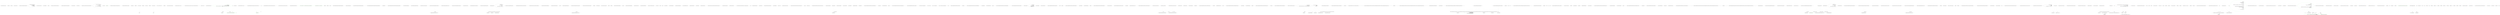 digraph  {
m0_16 [cluster="System.IO.StreamWriter.StreamWriter(System.IO.Stream)", file="BrowserResponseBodyWrapperFixture.cs", label="Entry System.IO.StreamWriter.StreamWriter(System.IO.Stream)", span="0-0"];
m0_9 [cluster="Unk.SequenceEqual", file="BrowserResponseBodyWrapperFixture.cs", label="Entry Unk.SequenceEqual", span=""];
m0_10 [cluster="bool.ShouldBeTrue()", file="BrowserResponseBodyWrapperFixture.cs", label="Entry bool.ShouldBeTrue()", span="70-70"];
m0_17 [cluster="System.IO.StreamWriter.Write(string)", file="BrowserResponseBodyWrapperFixture.cs", label="Entry System.IO.StreamWriter.Write(string)", span="0-0"];
m0_0 [cluster="Nancy.Testing.Tests.BrowserResponseBodyWrapperFixture.Should_contain_response_body()", file="BrowserResponseBodyWrapperFixture.cs", label="Entry Nancy.Testing.Tests.BrowserResponseBodyWrapperFixture.Should_contain_response_body()", span="12-12"];
m0_1 [cluster="Nancy.Testing.Tests.BrowserResponseBodyWrapperFixture.Should_contain_response_body()", file="BrowserResponseBodyWrapperFixture.cs", label="var body = new BrowserResponseBodyWrapper(new Response\r\n            {\r\n                Contents = stream => {\r\n                    var writer = new StreamWriter(stream);\r\n                    writer.Write(''This is the content'');\r\n                    writer.Flush();\r\n                }\r\n            })", span="15-22"];
m0_2 [cluster="Nancy.Testing.Tests.BrowserResponseBodyWrapperFixture.Should_contain_response_body()", file="BrowserResponseBodyWrapperFixture.cs", label="var content = Encoding.ASCII.GetBytes(''This is the content'')", span="24-24"];
m0_3 [cluster="Nancy.Testing.Tests.BrowserResponseBodyWrapperFixture.Should_contain_response_body()", file="BrowserResponseBodyWrapperFixture.cs", label="var result = body.SequenceEqual(content)", span="27-27"];
m0_4 [cluster="Nancy.Testing.Tests.BrowserResponseBodyWrapperFixture.Should_contain_response_body()", file="BrowserResponseBodyWrapperFixture.cs", label="result.ShouldBeTrue()", span="30-30"];
m0_5 [cluster="Nancy.Testing.Tests.BrowserResponseBodyWrapperFixture.Should_contain_response_body()", file="BrowserResponseBodyWrapperFixture.cs", label="Exit Nancy.Testing.Tests.BrowserResponseBodyWrapperFixture.Should_contain_response_body()", span="12-12"];
m0_6 [cluster="Nancy.Testing.BrowserResponseBodyWrapper.BrowserResponseBodyWrapper(Nancy.Response)", file="BrowserResponseBodyWrapperFixture.cs", label="Entry Nancy.Testing.BrowserResponseBodyWrapper.BrowserResponseBodyWrapper(Nancy.Response)", span="14-14"];
m0_8 [cluster="System.Text.Encoding.GetBytes(string)", file="BrowserResponseBodyWrapperFixture.cs", label="Entry System.Text.Encoding.GetBytes(string)", span="0-0"];
m0_18 [cluster="System.IO.StreamWriter.Flush()", file="BrowserResponseBodyWrapperFixture.cs", label="Entry System.IO.StreamWriter.Flush()", span="0-0"];
m0_19 [cluster="Nancy.Testing.Tests.BrowserResponseBodyWrapperFixture.Should_return_querywrapper_for_css_selector_match()", file="BrowserResponseBodyWrapperFixture.cs", label="Entry Nancy.Testing.Tests.BrowserResponseBodyWrapperFixture.Should_return_querywrapper_for_css_selector_match()", span="34-34"];
m0_20 [cluster="Nancy.Testing.Tests.BrowserResponseBodyWrapperFixture.Should_return_querywrapper_for_css_selector_match()", file="BrowserResponseBodyWrapperFixture.cs", label="var body = new BrowserResponseBodyWrapper(new Response\r\n            {\r\n                Contents = stream =>\r\n                {\r\n                    var writer = new StreamWriter(stream);\r\n                    writer.Write(''<div>Outer and <div id='#bar'>inner</div></div>'');\r\n                    writer.Flush();\r\n                }\r\n            })", span="37-45"];
m0_21 [cluster="Nancy.Testing.Tests.BrowserResponseBodyWrapperFixture.Should_return_querywrapper_for_css_selector_match()", file="BrowserResponseBodyWrapperFixture.cs", label="var result = body[''#bar'']", span="48-48"];
m0_22 [cluster="Nancy.Testing.Tests.BrowserResponseBodyWrapperFixture.Should_return_querywrapper_for_css_selector_match()", color=green, community=0, file="BrowserResponseBodyWrapperFixture.cs", label="result.ShouldContain(''inner'')", prediction=0, span="54-54"];
m0_23 [cluster="Nancy.Testing.Tests.BrowserResponseBodyWrapperFixture.Should_return_querywrapper_for_css_selector_match()", file="BrowserResponseBodyWrapperFixture.cs", label="Exit Nancy.Testing.Tests.BrowserResponseBodyWrapperFixture.Should_return_querywrapper_for_css_selector_match()", span="34-34"];
m0_24 [cluster="Nancy.Testing.QueryWrapper.ShouldContain(string, System.StringComparison)", file="BrowserResponseBodyWrapperFixture.cs", label="Entry Nancy.Testing.QueryWrapper.ShouldContain(string, System.StringComparison)", span="75-75"];
m0_7 [cluster="Nancy.Response.Response()", file="BrowserResponseBodyWrapperFixture.cs", label="Entry Nancy.Response.Response()", span="15-15"];
m0_25 [cluster="lambda expression", file="BrowserResponseBodyWrapperFixture.cs", label="Entry lambda expression", span="39-44"];
m0_12 [cluster="lambda expression", file="BrowserResponseBodyWrapperFixture.cs", label="var writer = new StreamWriter(stream)", span="18-18"];
m0_11 [cluster="lambda expression", file="BrowserResponseBodyWrapperFixture.cs", label="Entry lambda expression", span="17-21"];
m0_13 [cluster="lambda expression", file="BrowserResponseBodyWrapperFixture.cs", label="writer.Write(''This is the content'')", span="19-19"];
m0_14 [cluster="lambda expression", file="BrowserResponseBodyWrapperFixture.cs", label="writer.Flush()", span="20-20"];
m0_15 [cluster="lambda expression", file="BrowserResponseBodyWrapperFixture.cs", label="Exit lambda expression", span="17-21"];
m0_26 [cluster="lambda expression", file="BrowserResponseBodyWrapperFixture.cs", label="var writer = new StreamWriter(stream)", span="41-41"];
m0_27 [cluster="lambda expression", file="BrowserResponseBodyWrapperFixture.cs", label="writer.Write(''<div>Outer and <div id='#bar'>inner</div></div>'')", span="42-42"];
m0_28 [cluster="lambda expression", file="BrowserResponseBodyWrapperFixture.cs", label="writer.Flush()", span="43-43"];
m0_29 [cluster="lambda expression", file="BrowserResponseBodyWrapperFixture.cs", label="Exit lambda expression", span="39-44"];
m1_14 [cluster="System.IO.Directory.GetFiles(string, string, System.IO.SearchOption)", file="DefaultFileSystemReader.cs", label="Entry System.IO.Directory.GetFiles(string, string, System.IO.SearchOption)", span="0-0"];
m1_4 [cluster="System.Collections.Generic.IEnumerable<TSource>.Distinct<TSource>()", file="DefaultFileSystemReader.cs", label="Entry System.Collections.Generic.IEnumerable<TSource>.Distinct<TSource>()", span="0-0"];
m1_3 [cluster="System.Collections.Generic.IEnumerable<TSource>.SelectMany<TSource, TResult>(System.Func<TSource, System.Collections.Generic.IEnumerable<TResult>>)", file="DefaultFileSystemReader.cs", label="Entry System.Collections.Generic.IEnumerable<TSource>.SelectMany<TSource, TResult>(System.Func<TSource, System.Collections.Generic.IEnumerable<TResult>>)", span="0-0"];
m1_19 [cluster="System.Tuple<T1, T2>.Tuple(T1, T2)", file="DefaultFileSystemReader.cs", label="Entry System.Tuple<T1, T2>.Tuple(T1, T2)", span="0-0"];
m1_23 [cluster="System.IO.StreamReader.StreamReader(System.IO.Stream)", file="DefaultFileSystemReader.cs", label="Entry System.IO.StreamReader.StreamReader(System.IO.Stream)", span="0-0"];
m1_6 [cluster="lambda expression", file="DefaultFileSystemReader.cs", label="Entry lambda expression", span="21-21"];
m1_13 [cluster="string.Concat(string, string)", file="DefaultFileSystemReader.cs", label="Entry string.Concat(string, string)", span="0-0"];
m1_5 [cluster="System.Collections.Generic.IEnumerable<TSource>.ToList<TSource>()", file="DefaultFileSystemReader.cs", label="Entry System.Collections.Generic.IEnumerable<TSource>.ToList<TSource>()", span="0-0"];
m1_0 [cluster="Nancy.ViewEngines.DefaultFileSystemReader.GetViewsWithSupportedExtensions(string, System.Collections.Generic.IEnumerable<string>)", file="DefaultFileSystemReader.cs", label="Entry Nancy.ViewEngines.DefaultFileSystemReader.GetViewsWithSupportedExtensions(string, System.Collections.Generic.IEnumerable<string>)", span="18-18"];
m1_1 [cluster="Nancy.ViewEngines.DefaultFileSystemReader.GetViewsWithSupportedExtensions(string, System.Collections.Generic.IEnumerable<string>)", color=green, community=0, file="DefaultFileSystemReader.cs", label="return supportedViewExtensions\r\n                .SelectMany(extension => GetFilenames(path, extension))\r\n                .Distinct()\r\n                .Select(file => new Tuple<string, Func<StreamReader>>(file, () => new StreamReader(new FileStream(file, FileMode.Open, FileAccess.Read, FileShare.ReadWrite))))\r\n                .ToList();", prediction=1, span="20-24"];
m1_2 [cluster="Nancy.ViewEngines.DefaultFileSystemReader.GetViewsWithSupportedExtensions(string, System.Collections.Generic.IEnumerable<string>)", file="DefaultFileSystemReader.cs", label="Exit Nancy.ViewEngines.DefaultFileSystemReader.GetViewsWithSupportedExtensions(string, System.Collections.Generic.IEnumerable<string>)", span="18-18"];
m1_24 [cluster="System.IO.FileStream.FileStream(string, System.IO.FileMode, System.IO.FileAccess, System.IO.FileShare)", file="DefaultFileSystemReader.cs", label="Entry System.IO.FileStream.FileStream(string, System.IO.FileMode, System.IO.FileAccess, System.IO.FileShare)", span="0-0"];
m1_9 [cluster="Nancy.ViewEngines.DefaultFileSystemReader.GetFileInformation(string, string)", file="DefaultFileSystemReader.cs", label="Entry Nancy.ViewEngines.DefaultFileSystemReader.GetFileInformation(string, string)", span="25-25"];
m1_12 [cluster="lambda expression", color=green, community=0, file="DefaultFileSystemReader.cs", label="new Tuple<string, Func<StreamReader>>(file, () => new StreamReader(new FileStream(file, FileMode.Open, FileAccess.Read, FileShare.ReadWrite)))", prediction=2, span="23-23"];
m1_20 [cluster="Nancy.ViewEngines.DefaultFileSystemReader.GetFilenames(string, string)", color=green, community=0, file="DefaultFileSystemReader.cs", label="return Directory.GetFiles(path, string.Concat(''*.'', extension), SearchOption.AllDirectories);", prediction=3, span="29-29"];
m1_8 [cluster="lambda expression", color=green, community=0, file="DefaultFileSystemReader.cs", label="GetFilenames(path, extension)", prediction=4, span="21-21"];
m1_16 [cluster="lambda expression", color=green, community=0, file="DefaultFileSystemReader.cs", label="new StreamReader(new FileStream(file, FileMode.Open, FileAccess.Read, FileShare.ReadWrite))", prediction=1, span="23-23"];
m1_18 [cluster="lambda expression", file="DefaultFileSystemReader.cs", label="Exit lambda expression", span="31-31"];
m1_22 [cluster="lambda expression", file="DefaultFileSystemReader.cs", label="Exit lambda expression", span="31-31"];
m1_15 [cluster="Unk.Select", file="DefaultFileSystemReader.cs", label="Entry Unk.Select", span=""];
m1_25 [file="DefaultFileSystemReader.cs", label=string, span=""];
m1_26 [file="DefaultFileSystemReader.cs", label=string, span=""];
m2_0 [cluster="Nancy.Tests.Unit.DefaultNancyBootstrapperBootstrapperBaseFixture.DefaultNancyBootstrapperBootstrapperBaseFixture()", file="DefaultNancyBootstrapperBootstrapperBaseFixture.cs", label="Entry Nancy.Tests.Unit.DefaultNancyBootstrapperBootstrapperBaseFixture.DefaultNancyBootstrapperBootstrapperBaseFixture()", span="15-15"];
m2_1 [cluster="Nancy.Tests.Unit.DefaultNancyBootstrapperBootstrapperBaseFixture.DefaultNancyBootstrapperBootstrapperBaseFixture()", file="DefaultNancyBootstrapperBootstrapperBaseFixture.cs", label="this.bootstrapper = new FakeBootstrapper(this.Configuration)", span="17-17"];
m2_2 [cluster="Nancy.Tests.Unit.DefaultNancyBootstrapperBootstrapperBaseFixture.DefaultNancyBootstrapperBootstrapperBaseFixture()", file="DefaultNancyBootstrapperBootstrapperBaseFixture.cs", label="Exit Nancy.Tests.Unit.DefaultNancyBootstrapperBootstrapperBaseFixture.DefaultNancyBootstrapperBootstrapperBaseFixture()", span="15-15"];
m2_3 [cluster="Nancy.Tests.Unit.DefaultNancyBootstrapperBootstrapperBaseFixture.FakeBootstrapper.FakeBootstrapper(Nancy.Bootstrapper.NancyInternalConfiguration)", file="DefaultNancyBootstrapperBootstrapperBaseFixture.cs", label="Entry Nancy.Tests.Unit.DefaultNancyBootstrapperBootstrapperBaseFixture.FakeBootstrapper.FakeBootstrapper(Nancy.Bootstrapper.NancyInternalConfiguration)", span="29-29"];
m2_4 [cluster="Nancy.Tests.Unit.DefaultNancyBootstrapperBootstrapperBaseFixture.FakeBootstrapper.FakeBootstrapper(Nancy.Bootstrapper.NancyInternalConfiguration)", file="DefaultNancyBootstrapperBootstrapperBaseFixture.cs", label="this.configuration = configuration", span="31-31"];
m2_5 [cluster="Nancy.Tests.Unit.DefaultNancyBootstrapperBootstrapperBaseFixture.FakeBootstrapper.FakeBootstrapper(Nancy.Bootstrapper.NancyInternalConfiguration)", file="DefaultNancyBootstrapperBootstrapperBaseFixture.cs", label="Exit Nancy.Tests.Unit.DefaultNancyBootstrapperBootstrapperBaseFixture.FakeBootstrapper.FakeBootstrapper(Nancy.Bootstrapper.NancyInternalConfiguration)", span="29-29"];
m2_6 [file="DefaultNancyBootstrapperBootstrapperBaseFixture.cs", label="Nancy.Tests.Unit.DefaultNancyBootstrapperBootstrapperBaseFixture", span=""];
m2_7 [file="DefaultNancyBootstrapperBootstrapperBaseFixture.cs", label="Nancy.Tests.Unit.DefaultNancyBootstrapperBootstrapperBaseFixture.FakeBootstrapper", span=""];
m3_4 [cluster="TinyIoC.TinyIoCContainer.Register<RegisterType, RegisterImplementation>()", file="DemoBootstrapper.cs", label="Entry TinyIoC.TinyIoCContainer.Register<RegisterType, RegisterImplementation>()", span="1018-1018"];
m3_0 [cluster="Nancy.Demo.Hosting.Aspnet.DemoBootstrapper.ConfigureApplicationContainer(TinyIoC.TinyIoCContainer)", file="DemoBootstrapper.cs", label="Entry Nancy.Demo.Hosting.Aspnet.DemoBootstrapper.ConfigureApplicationContainer(TinyIoC.TinyIoCContainer)", span="10-10"];
m3_1 [cluster="Nancy.Demo.Hosting.Aspnet.DemoBootstrapper.ConfigureApplicationContainer(TinyIoC.TinyIoCContainer)", file="DemoBootstrapper.cs", label="existingContainer.Register<IApplicationDependency, ApplicationDependencyClass>().AsSingleton()", span="14-14"];
m3_2 [cluster="Nancy.Demo.Hosting.Aspnet.DemoBootstrapper.ConfigureApplicationContainer(TinyIoC.TinyIoCContainer)", file="DemoBootstrapper.cs", label="existingContainer.Register<IRazorConfiguration, MyRazorConfiguration>().AsSingleton()", span="15-15"];
m3_3 [cluster="Nancy.Demo.Hosting.Aspnet.DemoBootstrapper.ConfigureApplicationContainer(TinyIoC.TinyIoCContainer)", file="DemoBootstrapper.cs", label="Exit Nancy.Demo.Hosting.Aspnet.DemoBootstrapper.ConfigureApplicationContainer(TinyIoC.TinyIoCContainer)", span="10-10"];
m3_5 [cluster="TinyIoC.TinyIoCContainer.RegisterOptions.AsSingleton()", file="DemoBootstrapper.cs", label="Entry TinyIoC.TinyIoCContainer.RegisterOptions.AsSingleton()", span="592-592"];
m3_16 [cluster="Nancy.Bootstrapper.NancyBootstrapperBase<TContainer>.InitialiseInternal(TContainer)", file="DemoBootstrapper.cs", label="Entry Nancy.Bootstrapper.NancyBootstrapperBase<TContainer>.InitialiseInternal(TContainer)", span="387-387"];
m3_11 [cluster="Nancy.Demo.Hosting.Aspnet.DemoBootstrapper.InitialiseInternal(TinyIoC.TinyIoCContainer)", file="DemoBootstrapper.cs", label="Entry Nancy.Demo.Hosting.Aspnet.DemoBootstrapper.InitialiseInternal(TinyIoC.TinyIoCContainer)", span="25-25"];
m3_12 [cluster="Nancy.Demo.Hosting.Aspnet.DemoBootstrapper.InitialiseInternal(TinyIoC.TinyIoCContainer)", file="DemoBootstrapper.cs", label="base.InitialiseInternal(container)", span="27-27"];
m3_13 [cluster="Nancy.Demo.Hosting.Aspnet.DemoBootstrapper.InitialiseInternal(TinyIoC.TinyIoCContainer)", file="DemoBootstrapper.cs", label="CookieBasedSessions.Enable(this)", span="29-29"];
m3_14 [cluster="Nancy.Demo.Hosting.Aspnet.DemoBootstrapper.InitialiseInternal(TinyIoC.TinyIoCContainer)", file="DemoBootstrapper.cs", label="this.AfterRequest += (ctx) =>\r\n            {\r\n                var username = ctx.Request.Query.pirate;\r\n\r\n                if (username.HasValue)\r\n                {\r\n                    ctx.Response = new HereBeAResponseYouScurvyDog(ctx.Response);\r\n                }\r\n            }", span="31-39"];
m3_15 [cluster="Nancy.Demo.Hosting.Aspnet.DemoBootstrapper.InitialiseInternal(TinyIoC.TinyIoCContainer)", file="DemoBootstrapper.cs", label="Exit Nancy.Demo.Hosting.Aspnet.DemoBootstrapper.InitialiseInternal(TinyIoC.TinyIoCContainer)", span="25-25"];
m3_10 [cluster="Nancy.Bootstrapper.NancyBootstrapperWithRequestContainerBase<TContainer>.ConfigureRequestContainer(TContainer)", file="DemoBootstrapper.cs", label="Entry Nancy.Bootstrapper.NancyBootstrapperWithRequestContainerBase<TContainer>.ConfigureRequestContainer(TContainer)", span="91-91"];
m3_23 [cluster="Nancy.Demo.Hosting.Aspnet.HereBeAResponseYouScurvyDog.HereBeAResponseYouScurvyDog(Nancy.Response)", file="DemoBootstrapper.cs", label="Entry Nancy.Demo.Hosting.Aspnet.HereBeAResponseYouScurvyDog.HereBeAResponseYouScurvyDog(Nancy.Response)", span="12-12"];
m3_17 [cluster="Nancy.Session.CookieBasedSessions.Enable(Nancy.Bootstrapper.IApplicationPipelines)", file="DemoBootstrapper.cs", label="Entry Nancy.Session.CookieBasedSessions.Enable(Nancy.Bootstrapper.IApplicationPipelines)", span="79-79"];
m3_24 [cluster="Nancy.Demo.Hosting.Aspnet.MyRazorConfiguration.GetAssemblyNames()", file="DemoBootstrapper.cs", label="Entry Nancy.Demo.Hosting.Aspnet.MyRazorConfiguration.GetAssemblyNames()", span="53-53"];
m3_25 [cluster="Nancy.Demo.Hosting.Aspnet.MyRazorConfiguration.GetAssemblyNames()", file="DemoBootstrapper.cs", label="return new string[] { };", span="55-55"];
m3_26 [cluster="Nancy.Demo.Hosting.Aspnet.MyRazorConfiguration.GetAssemblyNames()", file="DemoBootstrapper.cs", label="Exit Nancy.Demo.Hosting.Aspnet.MyRazorConfiguration.GetAssemblyNames()", span="53-53"];
m3_6 [cluster="Nancy.Demo.Hosting.Aspnet.DemoBootstrapper.ConfigureRequestContainer(TinyIoC.TinyIoCContainer)", file="DemoBootstrapper.cs", label="Entry Nancy.Demo.Hosting.Aspnet.DemoBootstrapper.ConfigureRequestContainer(TinyIoC.TinyIoCContainer)", span="18-18"];
m3_7 [cluster="Nancy.Demo.Hosting.Aspnet.DemoBootstrapper.ConfigureRequestContainer(TinyIoC.TinyIoCContainer)", file="DemoBootstrapper.cs", label="base.ConfigureRequestContainer(existingContainer)", span="20-20"];
m3_8 [cluster="Nancy.Demo.Hosting.Aspnet.DemoBootstrapper.ConfigureRequestContainer(TinyIoC.TinyIoCContainer)", file="DemoBootstrapper.cs", label="existingContainer.Register<IRequestDependency, RequestDependencyClass>().AsSingleton()", span="22-22"];
m3_9 [cluster="Nancy.Demo.Hosting.Aspnet.DemoBootstrapper.ConfigureRequestContainer(TinyIoC.TinyIoCContainer)", file="DemoBootstrapper.cs", label="Exit Nancy.Demo.Hosting.Aspnet.DemoBootstrapper.ConfigureRequestContainer(TinyIoC.TinyIoCContainer)", span="18-18"];
m3_18 [cluster="lambda expression", file="DemoBootstrapper.cs", label="Entry lambda expression", span="31-39"];
m3_19 [cluster="lambda expression", file="DemoBootstrapper.cs", label="var username = ctx.Request.Query.pirate", span="33-33"];
m3_21 [cluster="lambda expression", file="DemoBootstrapper.cs", label="ctx.Response = new HereBeAResponseYouScurvyDog(ctx.Response)", span="37-37"];
m3_20 [cluster="lambda expression", file="DemoBootstrapper.cs", label="username.HasValue", span="35-35"];
m3_22 [cluster="lambda expression", file="DemoBootstrapper.cs", label="Exit lambda expression", span="31-39"];
m3_27 [cluster="Nancy.Demo.Hosting.Aspnet.MyRazorConfiguration.GetDefaultNamespaces()", file="DemoBootstrapper.cs", label="Entry Nancy.Demo.Hosting.Aspnet.MyRazorConfiguration.GetDefaultNamespaces()", span="58-58"];
m3_28 [cluster="Nancy.Demo.Hosting.Aspnet.MyRazorConfiguration.GetDefaultNamespaces()", file="DemoBootstrapper.cs", label="return new string[] { };", span="60-60"];
m3_29 [cluster="Nancy.Demo.Hosting.Aspnet.MyRazorConfiguration.GetDefaultNamespaces()", file="DemoBootstrapper.cs", label="Exit Nancy.Demo.Hosting.Aspnet.MyRazorConfiguration.GetDefaultNamespaces()", span="58-58"];
m3_30 [file="DemoBootstrapper.cs", label="Nancy.Demo.Hosting.Aspnet.DemoBootstrapper", span=""];
m5_30 [cluster="Nancy.ViewEngines.IRenderContext.GetCsrfToken()", file="HtmlHelpers.cs", label="Entry Nancy.ViewEngines.IRenderContext.GetCsrfToken()", span="44-44"];
m5_7 [cluster="Nancy.ViewEngines.Razor.HtmlHelpers.Partial(string, dynamic)", file="HtmlHelpers.cs", label="Entry Nancy.ViewEngines.Razor.HtmlHelpers.Partial(string, dynamic)", span="27-27"];
m5_8 [cluster="Nancy.ViewEngines.Razor.HtmlHelpers.Partial(string, dynamic)", file="HtmlHelpers.cs", label="ViewLocationResult view = this.renderContext.LocateView(viewName, model)", span="29-29"];
m5_10 [cluster="Nancy.ViewEngines.Razor.HtmlHelpers.Partial(string, dynamic)", file="HtmlHelpers.cs", label="var mem = new MemoryStream()", span="32-32"];
m5_11 [cluster="Nancy.ViewEngines.Razor.HtmlHelpers.Partial(string, dynamic)", file="HtmlHelpers.cs", label="action.Invoke(mem)", span="34-34"];
m5_12 [cluster="Nancy.ViewEngines.Razor.HtmlHelpers.Partial(string, dynamic)", file="HtmlHelpers.cs", label="mem.Position = 0", span="35-35"];
m5_13 [cluster="Nancy.ViewEngines.Razor.HtmlHelpers.Partial(string, dynamic)", file="HtmlHelpers.cs", label="var reader = new StreamReader(mem)", span="37-37"];
m5_14 [cluster="Nancy.ViewEngines.Razor.HtmlHelpers.Partial(string, dynamic)", file="HtmlHelpers.cs", label="return new NonEncodedHtmlString(reader.ReadToEnd());", span="39-39"];
m5_15 [cluster="Nancy.ViewEngines.Razor.HtmlHelpers.Partial(string, dynamic)", file="HtmlHelpers.cs", label="Exit Nancy.ViewEngines.Razor.HtmlHelpers.Partial(string, dynamic)", span="27-27"];
m5_20 [cluster="System.IO.StreamReader.StreamReader(System.IO.Stream)", file="HtmlHelpers.cs", label="Entry System.IO.StreamReader.StreamReader(System.IO.Stream)", span="0-0"];
m5_23 [cluster="Nancy.ViewEngines.Razor.HtmlHelpers.Raw(string)", file="HtmlHelpers.cs", label="Entry Nancy.ViewEngines.Razor.HtmlHelpers.Raw(string)", span="42-42"];
m5_24 [cluster="Nancy.ViewEngines.Razor.HtmlHelpers.Raw(string)", file="HtmlHelpers.cs", label="return new NonEncodedHtmlString(text);", span="44-44"];
m5_25 [cluster="Nancy.ViewEngines.Razor.HtmlHelpers.Raw(string)", file="HtmlHelpers.cs", label="Exit Nancy.ViewEngines.Razor.HtmlHelpers.Raw(string)", span="42-42"];
m5_17 [cluster="Nancy.ViewEngines.Razor.RazorViewEngine.RenderView(Nancy.ViewEngines.ViewLocationResult, dynamic, Nancy.ViewEngines.IRenderContext)", file="HtmlHelpers.cs", label="Entry Nancy.ViewEngines.Razor.RazorViewEngine.RenderView(Nancy.ViewEngines.ViewLocationResult, dynamic, Nancy.ViewEngines.IRenderContext)", span="197-197"];
m5_26 [cluster="Nancy.ViewEngines.Razor.HtmlHelpers.AntiForgeryToken()", file="HtmlHelpers.cs", label="Entry Nancy.ViewEngines.Razor.HtmlHelpers.AntiForgeryToken()", span="47-47"];
m5_27 [cluster="Nancy.ViewEngines.Razor.HtmlHelpers.AntiForgeryToken()", file="HtmlHelpers.cs", label="var tokenKeyValue = this.renderContext.GetCsrfToken()", span="49-49"];
m5_28 [cluster="Nancy.ViewEngines.Razor.HtmlHelpers.AntiForgeryToken()", file="HtmlHelpers.cs", label="return new NonEncodedHtmlString(String.Format(''<input type=\''hidden\'' name=\''{0}\'' value=\''{1}\'''', tokenKeyValue.Key, tokenKeyValue.Value));", span="51-51"];
m5_29 [cluster="Nancy.ViewEngines.Razor.HtmlHelpers.AntiForgeryToken()", file="HtmlHelpers.cs", label="Exit Nancy.ViewEngines.Razor.HtmlHelpers.AntiForgeryToken()", span="47-47"];
m5_31 [cluster="string.Format(string, object, object)", file="HtmlHelpers.cs", label="Entry string.Format(string, object, object)", span="0-0"];
m5_21 [cluster="Nancy.ViewEngines.Razor.NonEncodedHtmlString.NonEncodedHtmlString(string)", file="HtmlHelpers.cs", label="Entry Nancy.ViewEngines.Razor.NonEncodedHtmlString.NonEncodedHtmlString(string)", span="15-15"];
m5_22 [cluster="System.IO.StreamReader.ReadToEnd()", file="HtmlHelpers.cs", label="Entry System.IO.StreamReader.ReadToEnd()", span="0-0"];
m5_19 [cluster="System.Action<T>.Invoke(T)", file="HtmlHelpers.cs", label="Entry System.Action<T>.Invoke(T)", span="0-0"];
m5_16 [cluster="Nancy.ViewEngines.IRenderContext.LocateView(string, dynamic)", file="HtmlHelpers.cs", label="Entry Nancy.ViewEngines.IRenderContext.LocateView(string, dynamic)", span="36-36"];
m5_0 [cluster="Nancy.ViewEngines.Razor.HtmlHelpers.HtmlHelpers(Nancy.ViewEngines.Razor.RazorViewEngine, Nancy.ViewEngines.IRenderContext)", file="HtmlHelpers.cs", label="Entry Nancy.ViewEngines.Razor.HtmlHelpers.HtmlHelpers(Nancy.ViewEngines.Razor.RazorViewEngine, Nancy.ViewEngines.IRenderContext)", span="16-16"];
m5_1 [cluster="Nancy.ViewEngines.Razor.HtmlHelpers.HtmlHelpers(Nancy.ViewEngines.Razor.RazorViewEngine, Nancy.ViewEngines.IRenderContext)", file="HtmlHelpers.cs", label="this.engine = engine", span="18-18"];
m5_2 [cluster="Nancy.ViewEngines.Razor.HtmlHelpers.HtmlHelpers(Nancy.ViewEngines.Razor.RazorViewEngine, Nancy.ViewEngines.IRenderContext)", file="HtmlHelpers.cs", label="this.renderContext = renderContext", span="19-19"];
m5_3 [cluster="Nancy.ViewEngines.Razor.HtmlHelpers.HtmlHelpers(Nancy.ViewEngines.Razor.RazorViewEngine, Nancy.ViewEngines.IRenderContext)", file="HtmlHelpers.cs", label="Exit Nancy.ViewEngines.Razor.HtmlHelpers.HtmlHelpers(Nancy.ViewEngines.Razor.RazorViewEngine, Nancy.ViewEngines.IRenderContext)", span="16-16"];
m5_4 [cluster="Nancy.ViewEngines.Razor.HtmlHelpers.Partial(string)", file="HtmlHelpers.cs", label="Entry Nancy.ViewEngines.Razor.HtmlHelpers.Partial(string)", span="22-22"];
m5_5 [cluster="Nancy.ViewEngines.Razor.HtmlHelpers.Partial(string)", file="HtmlHelpers.cs", label="return this.Partial(viewName, null);", span="24-24"];
m5_6 [cluster="Nancy.ViewEngines.Razor.HtmlHelpers.Partial(string)", file="HtmlHelpers.cs", label="Exit Nancy.ViewEngines.Razor.HtmlHelpers.Partial(string)", span="22-22"];
m5_18 [cluster="System.IO.MemoryStream.MemoryStream()", file="HtmlHelpers.cs", label="Entry System.IO.MemoryStream.MemoryStream()", span="0-0"];
m5_32 [file="HtmlHelpers.cs", label="Nancy.ViewEngines.Razor.HtmlHelpers", span=""];
m6_104 [cluster="System.DateTime.GetHashCode()", file="JsonBodyDeserializerFixture.cs", label="Entry System.DateTime.GetHashCode()", span="0-0"];
m6_10 [cluster="Nancy.Json.JavaScriptSerializer.Serialize(object)", file="JsonBodyDeserializerFixture.cs", label="Entry Nancy.Json.JavaScriptSerializer.Serialize(object)", span="453-453"];
m6_8 [cluster="System.DateTime.Parse(string)", file="JsonBodyDeserializerFixture.cs", label="Entry System.DateTime.Parse(string)", span="0-0"];
m6_24 [cluster="Nancy.Tests.Unit.ModelBinding.DefaultBodyDeserializers.JsonBodyDeserializerFixture.Should_report_true_for_can_deserialize_for_text_json()", file="JsonBodyDeserializerFixture.cs", label="Entry Nancy.Tests.Unit.ModelBinding.DefaultBodyDeserializers.JsonBodyDeserializerFixture.Should_report_true_for_can_deserialize_for_text_json()", span="61-61"];
m6_25 [cluster="Nancy.Tests.Unit.ModelBinding.DefaultBodyDeserializers.JsonBodyDeserializerFixture.Should_report_true_for_can_deserialize_for_text_json()", file="JsonBodyDeserializerFixture.cs", label="string contentType = ''text/json''", span="63-63"];
m6_26 [cluster="Nancy.Tests.Unit.ModelBinding.DefaultBodyDeserializers.JsonBodyDeserializerFixture.Should_report_true_for_can_deserialize_for_text_json()", file="JsonBodyDeserializerFixture.cs", label="var result = this.deserialize.CanDeserialize(contentType)", span="65-65"];
m6_27 [cluster="Nancy.Tests.Unit.ModelBinding.DefaultBodyDeserializers.JsonBodyDeserializerFixture.Should_report_true_for_can_deserialize_for_text_json()", file="JsonBodyDeserializerFixture.cs", label="result.ShouldBeTrue()", span="67-67"];
m6_28 [cluster="Nancy.Tests.Unit.ModelBinding.DefaultBodyDeserializers.JsonBodyDeserializerFixture.Should_report_true_for_can_deserialize_for_text_json()", file="JsonBodyDeserializerFixture.cs", label="Exit Nancy.Tests.Unit.ModelBinding.DefaultBodyDeserializers.JsonBodyDeserializerFixture.Should_report_true_for_can_deserialize_for_text_json()", span="61-61"];
m6_96 [cluster="Nancy.Tests.Unit.ModelBinding.DefaultBodyDeserializers.JsonBodyDeserializerFixture.TestModel.GetHashCode()", file="JsonBodyDeserializerFixture.cs", label="Entry Nancy.Tests.Unit.ModelBinding.DefaultBodyDeserializers.JsonBodyDeserializerFixture.TestModel.GetHashCode()", span="175-175"];
m6_97 [cluster="Nancy.Tests.Unit.ModelBinding.DefaultBodyDeserializers.JsonBodyDeserializerFixture.TestModel.GetHashCode()", file="JsonBodyDeserializerFixture.cs", label="int result = (this.StringProperty != null ? this.StringProperty.GetHashCode() : 0)", span="179-179"];
m6_98 [cluster="Nancy.Tests.Unit.ModelBinding.DefaultBodyDeserializers.JsonBodyDeserializerFixture.TestModel.GetHashCode()", file="JsonBodyDeserializerFixture.cs", label="result = (result * 397) ^ this.IntProperty", span="180-180"];
m6_99 [cluster="Nancy.Tests.Unit.ModelBinding.DefaultBodyDeserializers.JsonBodyDeserializerFixture.TestModel.GetHashCode()", file="JsonBodyDeserializerFixture.cs", label="result = (result * 397) ^ this.DateProperty.GetHashCode()", span="181-181"];
m6_100 [cluster="Nancy.Tests.Unit.ModelBinding.DefaultBodyDeserializers.JsonBodyDeserializerFixture.TestModel.GetHashCode()", file="JsonBodyDeserializerFixture.cs", label="result = (result * 397) ^ (this.ArrayProperty != null ? this.ArrayProperty.GetHashCode() : 0)", span="182-182"];
m6_101 [cluster="Nancy.Tests.Unit.ModelBinding.DefaultBodyDeserializers.JsonBodyDeserializerFixture.TestModel.GetHashCode()", file="JsonBodyDeserializerFixture.cs", label="return result;", span="183-183"];
m6_102 [cluster="Nancy.Tests.Unit.ModelBinding.DefaultBodyDeserializers.JsonBodyDeserializerFixture.TestModel.GetHashCode()", file="JsonBodyDeserializerFixture.cs", label="Exit Nancy.Tests.Unit.ModelBinding.DefaultBodyDeserializers.JsonBodyDeserializerFixture.TestModel.GetHashCode()", span="175-175"];
m6_105 [cluster="object.GetHashCode()", file="JsonBodyDeserializerFixture.cs", label="Entry object.GetHashCode()", span="0-0"];
m6_18 [cluster="Nancy.Tests.Unit.ModelBinding.DefaultBodyDeserializers.JsonBodyDeserializerFixture.Should_report_true_for_can_deserialize_for_application_json()", file="JsonBodyDeserializerFixture.cs", label="Entry Nancy.Tests.Unit.ModelBinding.DefaultBodyDeserializers.JsonBodyDeserializerFixture.Should_report_true_for_can_deserialize_for_application_json()", span="51-51"];
m6_19 [cluster="Nancy.Tests.Unit.ModelBinding.DefaultBodyDeserializers.JsonBodyDeserializerFixture.Should_report_true_for_can_deserialize_for_application_json()", file="JsonBodyDeserializerFixture.cs", label="string contentType = ''application/json''", span="53-53"];
m6_20 [cluster="Nancy.Tests.Unit.ModelBinding.DefaultBodyDeserializers.JsonBodyDeserializerFixture.Should_report_true_for_can_deserialize_for_application_json()", file="JsonBodyDeserializerFixture.cs", label="var result = this.deserialize.CanDeserialize(contentType)", span="55-55"];
m6_21 [cluster="Nancy.Tests.Unit.ModelBinding.DefaultBodyDeserializers.JsonBodyDeserializerFixture.Should_report_true_for_can_deserialize_for_application_json()", file="JsonBodyDeserializerFixture.cs", label="result.ShouldBeTrue()", span="57-57"];
m6_22 [cluster="Nancy.Tests.Unit.ModelBinding.DefaultBodyDeserializers.JsonBodyDeserializerFixture.Should_report_true_for_can_deserialize_for_application_json()", file="JsonBodyDeserializerFixture.cs", label="Exit Nancy.Tests.Unit.ModelBinding.DefaultBodyDeserializers.JsonBodyDeserializerFixture.Should_report_true_for_can_deserialize_for_application_json()", span="51-51"];
m6_0 [cluster="Nancy.Tests.Unit.ModelBinding.DefaultBodyDeserializers.JsonBodyDeserializerFixture.JsonBodyDeserializerFixture()", file="JsonBodyDeserializerFixture.cs", label="Entry Nancy.Tests.Unit.ModelBinding.DefaultBodyDeserializers.JsonBodyDeserializerFixture.JsonBodyDeserializerFixture()", span="24-24"];
m6_1 [cluster="Nancy.Tests.Unit.ModelBinding.DefaultBodyDeserializers.JsonBodyDeserializerFixture.JsonBodyDeserializerFixture()", file="JsonBodyDeserializerFixture.cs", label="this.deserialize = new JsonBodyDeserializer()", span="26-26"];
m6_2 [cluster="Nancy.Tests.Unit.ModelBinding.DefaultBodyDeserializers.JsonBodyDeserializerFixture.JsonBodyDeserializerFixture()", file="JsonBodyDeserializerFixture.cs", label="this.testModel = new TestModel()\r\n                {\r\n                    IntProperty = 12,\r\n                    StringProperty = ''More cowbell'',\r\n                    DateProperty = DateTime.Parse(''2011/12/25''),\r\n                    ArrayProperty = new[] { ''Ping'', ''Pong'' }\r\n                }", span="28-34"];
m6_3 [cluster="Nancy.Tests.Unit.ModelBinding.DefaultBodyDeserializers.JsonBodyDeserializerFixture.JsonBodyDeserializerFixture()", file="JsonBodyDeserializerFixture.cs", label="var serializer = new JavaScriptSerializer()", span="36-36"];
m6_4 [cluster="Nancy.Tests.Unit.ModelBinding.DefaultBodyDeserializers.JsonBodyDeserializerFixture.JsonBodyDeserializerFixture()", file="JsonBodyDeserializerFixture.cs", label="this.testModelJson = serializer.Serialize(this.testModel)", span="37-37"];
m6_5 [cluster="Nancy.Tests.Unit.ModelBinding.DefaultBodyDeserializers.JsonBodyDeserializerFixture.JsonBodyDeserializerFixture()", file="JsonBodyDeserializerFixture.cs", label="Exit Nancy.Tests.Unit.ModelBinding.DefaultBodyDeserializers.JsonBodyDeserializerFixture.JsonBodyDeserializerFixture()", span="24-24"];
m6_74 [cluster="Unk.Equal", file="JsonBodyDeserializerFixture.cs", label="Entry Unk.Equal", span=""];
m6_95 [cluster="object.GetType()", file="JsonBodyDeserializerFixture.cs", label="Entry object.GetType()", span="0-0"];
m6_34 [cluster="Nancy.Tests.Unit.ModelBinding.DefaultBodyDeserializers.JsonBodyDeserializerFixture.Should_be_case_insensitive_in_can_deserialize()", file="JsonBodyDeserializerFixture.cs", label="Entry Nancy.Tests.Unit.ModelBinding.DefaultBodyDeserializers.JsonBodyDeserializerFixture.Should_be_case_insensitive_in_can_deserialize()", span="81-81"];
m6_35 [cluster="Nancy.Tests.Unit.ModelBinding.DefaultBodyDeserializers.JsonBodyDeserializerFixture.Should_be_case_insensitive_in_can_deserialize()", file="JsonBodyDeserializerFixture.cs", label="string contentType = ''appLicaTion/jsOn''", span="83-83"];
m6_36 [cluster="Nancy.Tests.Unit.ModelBinding.DefaultBodyDeserializers.JsonBodyDeserializerFixture.Should_be_case_insensitive_in_can_deserialize()", file="JsonBodyDeserializerFixture.cs", label="var result = this.deserialize.CanDeserialize(contentType)", span="85-85"];
m6_37 [cluster="Nancy.Tests.Unit.ModelBinding.DefaultBodyDeserializers.JsonBodyDeserializerFixture.Should_be_case_insensitive_in_can_deserialize()", file="JsonBodyDeserializerFixture.cs", label="result.ShouldBeTrue()", span="87-87"];
m6_38 [cluster="Nancy.Tests.Unit.ModelBinding.DefaultBodyDeserializers.JsonBodyDeserializerFixture.Should_be_case_insensitive_in_can_deserialize()", file="JsonBodyDeserializerFixture.cs", label="Exit Nancy.Tests.Unit.ModelBinding.DefaultBodyDeserializers.JsonBodyDeserializerFixture.Should_be_case_insensitive_in_can_deserialize()", span="81-81"];
m6_48 [cluster="System.IO.MemoryStream.MemoryStream(byte[])", file="JsonBodyDeserializerFixture.cs", label="Entry System.IO.MemoryStream.MemoryStream(byte[])", span="0-0"];
m6_7 [cluster="Nancy.Tests.Unit.ModelBinding.DefaultBodyDeserializers.JsonBodyDeserializerFixture.TestModel.TestModel()", file="JsonBodyDeserializerFixture.cs", label="Entry Nancy.Tests.Unit.ModelBinding.DefaultBodyDeserializers.JsonBodyDeserializerFixture.TestModel.TestModel()", span="127-127"];
m6_54 [cluster="object.ShouldEqual(object)", file="JsonBodyDeserializerFixture.cs", label="Entry object.ShouldEqual(object)", span="80-80"];
m6_84 [cluster="System.Collections.Generic.IEnumerable<TSource>.Any<TSource>()", file="JsonBodyDeserializerFixture.cs", label="Entry System.Collections.Generic.IEnumerable<TSource>.Any<TSource>()", span="0-0"];
m6_60 [cluster="Nancy.Tests.Unit.ModelBinding.DefaultBodyDeserializers.JsonBodyDeserializerFixture.Should_Serialize_Doubles_In_Different_Cultures()", file="JsonBodyDeserializerFixture.cs", label="Entry Nancy.Tests.Unit.ModelBinding.DefaultBodyDeserializers.JsonBodyDeserializerFixture.Should_Serialize_Doubles_In_Different_Cultures()", span="112-112"];
m6_61 [cluster="Nancy.Tests.Unit.ModelBinding.DefaultBodyDeserializers.JsonBodyDeserializerFixture.Should_Serialize_Doubles_In_Different_Cultures()", file="JsonBodyDeserializerFixture.cs", label="Thread.CurrentThread.CurrentCulture = CultureInfo.GetCultureInfo(''de-DE'')", span="114-114"];
m6_62 [cluster="Nancy.Tests.Unit.ModelBinding.DefaultBodyDeserializers.JsonBodyDeserializerFixture.Should_Serialize_Doubles_In_Different_Cultures()", file="JsonBodyDeserializerFixture.cs", label="var modelWithDoubleValues = new ModelWithDoubleValues()", span="115-115"];
m6_63 [cluster="Nancy.Tests.Unit.ModelBinding.DefaultBodyDeserializers.JsonBodyDeserializerFixture.Should_Serialize_Doubles_In_Different_Cultures()", file="JsonBodyDeserializerFixture.cs", label="modelWithDoubleValues.Latitude = 50.933984", span="116-116"];
m6_64 [cluster="Nancy.Tests.Unit.ModelBinding.DefaultBodyDeserializers.JsonBodyDeserializerFixture.Should_Serialize_Doubles_In_Different_Cultures()", file="JsonBodyDeserializerFixture.cs", label="modelWithDoubleValues.Longitude = 7.330627", span="117-117"];
m6_66 [cluster="Nancy.Tests.Unit.ModelBinding.DefaultBodyDeserializers.JsonBodyDeserializerFixture.Should_Serialize_Doubles_In_Different_Cultures()", file="JsonBodyDeserializerFixture.cs", label="var serialized = s.Serialize(modelWithDoubleValues)", span="119-119"];
m6_68 [cluster="Nancy.Tests.Unit.ModelBinding.DefaultBodyDeserializers.JsonBodyDeserializerFixture.Should_Serialize_Doubles_In_Different_Cultures()", file="JsonBodyDeserializerFixture.cs", label="Assert.Equal(modelWithDoubleValues.Latitude, deserializedModelWithDoubleValues.Latitude)", span="123-123"];
m6_69 [cluster="Nancy.Tests.Unit.ModelBinding.DefaultBodyDeserializers.JsonBodyDeserializerFixture.Should_Serialize_Doubles_In_Different_Cultures()", file="JsonBodyDeserializerFixture.cs", label="Assert.Equal(modelWithDoubleValues.Longitude, deserializedModelWithDoubleValues.Longitude)", span="124-124"];
m6_65 [cluster="Nancy.Tests.Unit.ModelBinding.DefaultBodyDeserializers.JsonBodyDeserializerFixture.Should_Serialize_Doubles_In_Different_Cultures()", file="JsonBodyDeserializerFixture.cs", label="var s = new JavaScriptSerializer()", span="118-118"];
m6_67 [cluster="Nancy.Tests.Unit.ModelBinding.DefaultBodyDeserializers.JsonBodyDeserializerFixture.Should_Serialize_Doubles_In_Different_Cultures()", file="JsonBodyDeserializerFixture.cs", label="var deserializedModelWithDoubleValues = s.Deserialize<ModelWithDoubleValues>(serialized)", span="121-121"];
m6_70 [cluster="Nancy.Tests.Unit.ModelBinding.DefaultBodyDeserializers.JsonBodyDeserializerFixture.Should_Serialize_Doubles_In_Different_Cultures()", file="JsonBodyDeserializerFixture.cs", label="Exit Nancy.Tests.Unit.ModelBinding.DefaultBodyDeserializers.JsonBodyDeserializerFixture.Should_Serialize_Doubles_In_Different_Cultures()", span="112-112"];
m6_17 [cluster="bool.ShouldBeFalse()", file="JsonBodyDeserializerFixture.cs", label="Entry bool.ShouldBeFalse()", span="75-75"];
m6_73 [cluster="Nancy.Json.JavaScriptSerializer.Deserialize<T>(string)", file="JsonBodyDeserializerFixture.cs", label="Entry Nancy.Json.JavaScriptSerializer.Deserialize<T>(string)", span="181-181"];
m6_52 [cluster="Unk.Where", file="JsonBodyDeserializerFixture.cs", label="Entry Unk.Where", span=""];
m6_11 [cluster="Nancy.Tests.Unit.ModelBinding.DefaultBodyDeserializers.JsonBodyDeserializerFixture.Should_report_false_for_can_deserialize_for_non_json_format()", file="JsonBodyDeserializerFixture.cs", label="Entry Nancy.Tests.Unit.ModelBinding.DefaultBodyDeserializers.JsonBodyDeserializerFixture.Should_report_false_for_can_deserialize_for_non_json_format()", span="41-41"];
m6_12 [cluster="Nancy.Tests.Unit.ModelBinding.DefaultBodyDeserializers.JsonBodyDeserializerFixture.Should_report_false_for_can_deserialize_for_non_json_format()", file="JsonBodyDeserializerFixture.cs", label="string contentType = ''application/xml''", span="43-43"];
m6_13 [cluster="Nancy.Tests.Unit.ModelBinding.DefaultBodyDeserializers.JsonBodyDeserializerFixture.Should_report_false_for_can_deserialize_for_non_json_format()", file="JsonBodyDeserializerFixture.cs", label="var result = this.deserialize.CanDeserialize(contentType)", span="45-45"];
m6_14 [cluster="Nancy.Tests.Unit.ModelBinding.DefaultBodyDeserializers.JsonBodyDeserializerFixture.Should_report_false_for_can_deserialize_for_non_json_format()", file="JsonBodyDeserializerFixture.cs", label="result.ShouldBeFalse()", span="47-47"];
m6_15 [cluster="Nancy.Tests.Unit.ModelBinding.DefaultBodyDeserializers.JsonBodyDeserializerFixture.Should_report_false_for_can_deserialize_for_non_json_format()", file="JsonBodyDeserializerFixture.cs", label="Exit Nancy.Tests.Unit.ModelBinding.DefaultBodyDeserializers.JsonBodyDeserializerFixture.Should_report_false_for_can_deserialize_for_non_json_format()", span="41-41"];
m6_23 [cluster="bool.ShouldBeTrue()", file="JsonBodyDeserializerFixture.cs", label="Entry bool.ShouldBeTrue()", span="70-70"];
m6_39 [cluster="Nancy.Tests.Unit.ModelBinding.DefaultBodyDeserializers.JsonBodyDeserializerFixture.Should_only_set_allowed_properties()", file="JsonBodyDeserializerFixture.cs", label="Entry Nancy.Tests.Unit.ModelBinding.DefaultBodyDeserializers.JsonBodyDeserializerFixture.Should_only_set_allowed_properties()", span="91-91"];
m6_40 [cluster="Nancy.Tests.Unit.ModelBinding.DefaultBodyDeserializers.JsonBodyDeserializerFixture.Should_only_set_allowed_properties()", file="JsonBodyDeserializerFixture.cs", label="var bodyStream = new MemoryStream(Encoding.UTF8.GetBytes(this.testModelJson))", span="93-93"];
m6_41 [cluster="Nancy.Tests.Unit.ModelBinding.DefaultBodyDeserializers.JsonBodyDeserializerFixture.Should_only_set_allowed_properties()", file="JsonBodyDeserializerFixture.cs", label="var context = new BindingContext()\r\n            {\r\n                DestinationType = typeof(TestModel),\r\n                ValidModelProperties = typeof(TestModel).GetProperties().Where(p => !(p.Name == ''ArrayProperty'' || p.Name == ''DateProperty'')),\r\n            }", span="94-98"];
m6_42 [cluster="Nancy.Tests.Unit.ModelBinding.DefaultBodyDeserializers.JsonBodyDeserializerFixture.Should_only_set_allowed_properties()", file="JsonBodyDeserializerFixture.cs", label="var result = (TestModel)this.deserialize.Deserialize(\r\n                            ''application/json'',\r\n                            bodyStream,\r\n                            context)", span="100-103"];
m6_43 [cluster="Nancy.Tests.Unit.ModelBinding.DefaultBodyDeserializers.JsonBodyDeserializerFixture.Should_only_set_allowed_properties()", file="JsonBodyDeserializerFixture.cs", label="result.StringProperty.ShouldEqual(this.testModel.StringProperty)", span="105-105"];
m6_44 [cluster="Nancy.Tests.Unit.ModelBinding.DefaultBodyDeserializers.JsonBodyDeserializerFixture.Should_only_set_allowed_properties()", file="JsonBodyDeserializerFixture.cs", label="result.IntProperty.ShouldEqual(this.testModel.IntProperty)", span="106-106"];
m6_45 [cluster="Nancy.Tests.Unit.ModelBinding.DefaultBodyDeserializers.JsonBodyDeserializerFixture.Should_only_set_allowed_properties()", file="JsonBodyDeserializerFixture.cs", label="result.ArrayProperty.ShouldBeNull()", span="107-107"];
m6_46 [cluster="Nancy.Tests.Unit.ModelBinding.DefaultBodyDeserializers.JsonBodyDeserializerFixture.Should_only_set_allowed_properties()", file="JsonBodyDeserializerFixture.cs", label="result.DateProperty.ShouldEqual(default(DateTime))", span="108-108"];
m6_47 [cluster="Nancy.Tests.Unit.ModelBinding.DefaultBodyDeserializers.JsonBodyDeserializerFixture.Should_only_set_allowed_properties()", file="JsonBodyDeserializerFixture.cs", label="Exit Nancy.Tests.Unit.ModelBinding.DefaultBodyDeserializers.JsonBodyDeserializerFixture.Should_only_set_allowed_properties()", span="91-91"];
m6_55 [cluster="object.ShouldBeNull()", file="JsonBodyDeserializerFixture.cs", label="Entry object.ShouldBeNull()", span="120-120"];
m6_83 [cluster="System.Collections.Generic.IEnumerable<TSource>.Except<TSource>(System.Collections.Generic.IEnumerable<TSource>)", file="JsonBodyDeserializerFixture.cs", label="Entry System.Collections.Generic.IEnumerable<TSource>.Except<TSource>(System.Collections.Generic.IEnumerable<TSource>)", span="0-0"];
m6_106 [cluster="Nancy.Tests.Unit.ModelBinding.DefaultBodyDeserializers.JsonBodyDeserializerFixture.TestModel.operator ==(Nancy.Tests.Unit.ModelBinding.DefaultBodyDeserializers.JsonBodyDeserializerFixture.TestModel, Nancy.Tests.Unit.ModelBinding.DefaultBodyDeserializers.JsonBodyDeserializerFixture.TestModel)", file="JsonBodyDeserializerFixture.cs", label="Entry Nancy.Tests.Unit.ModelBinding.DefaultBodyDeserializers.JsonBodyDeserializerFixture.TestModel.operator ==(Nancy.Tests.Unit.ModelBinding.DefaultBodyDeserializers.JsonBodyDeserializerFixture.TestModel, Nancy.Tests.Unit.ModelBinding.DefaultBodyDeserializers.JsonBodyDeserializerFixture.TestModel)", span="187-187"];
m6_107 [cluster="Nancy.Tests.Unit.ModelBinding.DefaultBodyDeserializers.JsonBodyDeserializerFixture.TestModel.operator ==(Nancy.Tests.Unit.ModelBinding.DefaultBodyDeserializers.JsonBodyDeserializerFixture.TestModel, Nancy.Tests.Unit.ModelBinding.DefaultBodyDeserializers.JsonBodyDeserializerFixture.TestModel)", file="JsonBodyDeserializerFixture.cs", label="return Equals(left, right);", span="189-189"];
m6_108 [cluster="Nancy.Tests.Unit.ModelBinding.DefaultBodyDeserializers.JsonBodyDeserializerFixture.TestModel.operator ==(Nancy.Tests.Unit.ModelBinding.DefaultBodyDeserializers.JsonBodyDeserializerFixture.TestModel, Nancy.Tests.Unit.ModelBinding.DefaultBodyDeserializers.JsonBodyDeserializerFixture.TestModel)", file="JsonBodyDeserializerFixture.cs", label="Exit Nancy.Tests.Unit.ModelBinding.DefaultBodyDeserializers.JsonBodyDeserializerFixture.TestModel.operator ==(Nancy.Tests.Unit.ModelBinding.DefaultBodyDeserializers.JsonBodyDeserializerFixture.TestModel, Nancy.Tests.Unit.ModelBinding.DefaultBodyDeserializers.JsonBodyDeserializerFixture.TestModel)", span="187-187"];
m6_16 [cluster="Nancy.ModelBinding.DefaultBodyDeserializers.JsonBodyDeserializer.CanDeserialize(string)", file="JsonBodyDeserializerFixture.cs", label="Entry Nancy.ModelBinding.DefaultBodyDeserializers.JsonBodyDeserializer.CanDeserialize(string)", span="20-20"];
m6_85 [cluster="System.DateTime.ToShortDateString()", file="JsonBodyDeserializerFixture.cs", label="Entry System.DateTime.ToShortDateString()", span="0-0"];
m6_75 [cluster="Nancy.Tests.Unit.ModelBinding.DefaultBodyDeserializers.JsonBodyDeserializerFixture.TestModel.Equals(Nancy.Tests.Unit.ModelBinding.DefaultBodyDeserializers.JsonBodyDeserializerFixture.TestModel)", file="JsonBodyDeserializerFixture.cs", label="Entry Nancy.Tests.Unit.ModelBinding.DefaultBodyDeserializers.JsonBodyDeserializerFixture.TestModel.Equals(Nancy.Tests.Unit.ModelBinding.DefaultBodyDeserializers.JsonBodyDeserializerFixture.TestModel)", span="137-137"];
m6_76 [cluster="Nancy.Tests.Unit.ModelBinding.DefaultBodyDeserializers.JsonBodyDeserializerFixture.TestModel.Equals(Nancy.Tests.Unit.ModelBinding.DefaultBodyDeserializers.JsonBodyDeserializerFixture.TestModel)", file="JsonBodyDeserializerFixture.cs", label="ReferenceEquals(null, other)", span="139-139"];
m6_78 [cluster="Nancy.Tests.Unit.ModelBinding.DefaultBodyDeserializers.JsonBodyDeserializerFixture.TestModel.Equals(Nancy.Tests.Unit.ModelBinding.DefaultBodyDeserializers.JsonBodyDeserializerFixture.TestModel)", file="JsonBodyDeserializerFixture.cs", label="ReferenceEquals(this, other)", span="144-144"];
m6_80 [cluster="Nancy.Tests.Unit.ModelBinding.DefaultBodyDeserializers.JsonBodyDeserializerFixture.TestModel.Equals(Nancy.Tests.Unit.ModelBinding.DefaultBodyDeserializers.JsonBodyDeserializerFixture.TestModel)", file="JsonBodyDeserializerFixture.cs", label="return other.StringProperty == this.StringProperty &&\r\n                       other.IntProperty == this.IntProperty &&\r\n                       !other.ArrayProperty.Except(this.ArrayProperty).Any() &&\r\n                       other.DateProperty.ToShortDateString() == this.DateProperty.ToShortDateString();", span="149-152"];
m6_77 [cluster="Nancy.Tests.Unit.ModelBinding.DefaultBodyDeserializers.JsonBodyDeserializerFixture.TestModel.Equals(Nancy.Tests.Unit.ModelBinding.DefaultBodyDeserializers.JsonBodyDeserializerFixture.TestModel)", file="JsonBodyDeserializerFixture.cs", label="return false;", span="141-141"];
m6_79 [cluster="Nancy.Tests.Unit.ModelBinding.DefaultBodyDeserializers.JsonBodyDeserializerFixture.TestModel.Equals(Nancy.Tests.Unit.ModelBinding.DefaultBodyDeserializers.JsonBodyDeserializerFixture.TestModel)", file="JsonBodyDeserializerFixture.cs", label="return true;", span="146-146"];
m6_81 [cluster="Nancy.Tests.Unit.ModelBinding.DefaultBodyDeserializers.JsonBodyDeserializerFixture.TestModel.Equals(Nancy.Tests.Unit.ModelBinding.DefaultBodyDeserializers.JsonBodyDeserializerFixture.TestModel)", file="JsonBodyDeserializerFixture.cs", label="Exit Nancy.Tests.Unit.ModelBinding.DefaultBodyDeserializers.JsonBodyDeserializerFixture.TestModel.Equals(Nancy.Tests.Unit.ModelBinding.DefaultBodyDeserializers.JsonBodyDeserializerFixture.TestModel)", span="137-137"];
m6_6 [cluster="Nancy.ModelBinding.DefaultBodyDeserializers.JsonBodyDeserializer.JsonBodyDeserializer()", file="JsonBodyDeserializerFixture.cs", label="Entry Nancy.ModelBinding.DefaultBodyDeserializers.JsonBodyDeserializer.JsonBodyDeserializer()", span="11-11"];
m6_86 [cluster="Nancy.Tests.Unit.ModelBinding.DefaultBodyDeserializers.JsonBodyDeserializerFixture.TestModel.Equals(object)", file="JsonBodyDeserializerFixture.cs", label="Entry Nancy.Tests.Unit.ModelBinding.DefaultBodyDeserializers.JsonBodyDeserializerFixture.TestModel.Equals(object)", span="155-155"];
m6_87 [cluster="Nancy.Tests.Unit.ModelBinding.DefaultBodyDeserializers.JsonBodyDeserializerFixture.TestModel.Equals(object)", file="JsonBodyDeserializerFixture.cs", label="ReferenceEquals(null, obj)", span="157-157"];
m6_89 [cluster="Nancy.Tests.Unit.ModelBinding.DefaultBodyDeserializers.JsonBodyDeserializerFixture.TestModel.Equals(object)", file="JsonBodyDeserializerFixture.cs", label="ReferenceEquals(this, obj)", span="162-162"];
m6_91 [cluster="Nancy.Tests.Unit.ModelBinding.DefaultBodyDeserializers.JsonBodyDeserializerFixture.TestModel.Equals(object)", file="JsonBodyDeserializerFixture.cs", label="obj.GetType() != typeof(TestModel)", span="167-167"];
m6_93 [cluster="Nancy.Tests.Unit.ModelBinding.DefaultBodyDeserializers.JsonBodyDeserializerFixture.TestModel.Equals(object)", file="JsonBodyDeserializerFixture.cs", label="return Equals((TestModel)obj);", span="172-172"];
m6_88 [cluster="Nancy.Tests.Unit.ModelBinding.DefaultBodyDeserializers.JsonBodyDeserializerFixture.TestModel.Equals(object)", file="JsonBodyDeserializerFixture.cs", label="return false;", span="159-159"];
m6_90 [cluster="Nancy.Tests.Unit.ModelBinding.DefaultBodyDeserializers.JsonBodyDeserializerFixture.TestModel.Equals(object)", file="JsonBodyDeserializerFixture.cs", label="return true;", span="164-164"];
m6_92 [cluster="Nancy.Tests.Unit.ModelBinding.DefaultBodyDeserializers.JsonBodyDeserializerFixture.TestModel.Equals(object)", file="JsonBodyDeserializerFixture.cs", label="return false;", span="169-169"];
m6_94 [cluster="Nancy.Tests.Unit.ModelBinding.DefaultBodyDeserializers.JsonBodyDeserializerFixture.TestModel.Equals(object)", file="JsonBodyDeserializerFixture.cs", label="Exit Nancy.Tests.Unit.ModelBinding.DefaultBodyDeserializers.JsonBodyDeserializerFixture.TestModel.Equals(object)", span="155-155"];
m6_57 [cluster="lambda expression", file="JsonBodyDeserializerFixture.cs", label="Entry lambda expression", span="97-97"];
m6_58 [cluster="lambda expression", file="JsonBodyDeserializerFixture.cs", label="!(p.Name == ''ArrayProperty'' || p.Name == ''DateProperty'')", span="97-97"];
m6_59 [cluster="lambda expression", file="JsonBodyDeserializerFixture.cs", label="Exit lambda expression", span="97-97"];
m6_82 [cluster="object.ReferenceEquals(object, object)", file="JsonBodyDeserializerFixture.cs", label="Entry object.ReferenceEquals(object, object)", span="0-0"];
m6_103 [cluster="string.GetHashCode()", file="JsonBodyDeserializerFixture.cs", label="Entry string.GetHashCode()", span="0-0"];
m6_9 [cluster="Nancy.Json.JavaScriptSerializer.JavaScriptSerializer()", file="JsonBodyDeserializerFixture.cs", label="Entry Nancy.Json.JavaScriptSerializer.JavaScriptSerializer()", span="64-64"];
m6_49 [cluster="System.Text.Encoding.GetBytes(string)", file="JsonBodyDeserializerFixture.cs", label="Entry System.Text.Encoding.GetBytes(string)", span="0-0"];
m6_29 [cluster="Nancy.Tests.Unit.ModelBinding.DefaultBodyDeserializers.JsonBodyDeserializerFixture.Should_report_true_for_can_deserialize_for_custom_json_format()", file="JsonBodyDeserializerFixture.cs", label="Entry Nancy.Tests.Unit.ModelBinding.DefaultBodyDeserializers.JsonBodyDeserializerFixture.Should_report_true_for_can_deserialize_for_custom_json_format()", span="71-71"];
m6_30 [cluster="Nancy.Tests.Unit.ModelBinding.DefaultBodyDeserializers.JsonBodyDeserializerFixture.Should_report_true_for_can_deserialize_for_custom_json_format()", file="JsonBodyDeserializerFixture.cs", label="string contentType = ''application/vnd.org.nancyfx.mything+json''", span="73-73"];
m6_31 [cluster="Nancy.Tests.Unit.ModelBinding.DefaultBodyDeserializers.JsonBodyDeserializerFixture.Should_report_true_for_can_deserialize_for_custom_json_format()", file="JsonBodyDeserializerFixture.cs", label="var result = this.deserialize.CanDeserialize(contentType)", span="75-75"];
m6_32 [cluster="Nancy.Tests.Unit.ModelBinding.DefaultBodyDeserializers.JsonBodyDeserializerFixture.Should_report_true_for_can_deserialize_for_custom_json_format()", file="JsonBodyDeserializerFixture.cs", label="result.ShouldBeTrue()", span="77-77"];
m6_33 [cluster="Nancy.Tests.Unit.ModelBinding.DefaultBodyDeserializers.JsonBodyDeserializerFixture.Should_report_true_for_can_deserialize_for_custom_json_format()", file="JsonBodyDeserializerFixture.cs", label="Exit Nancy.Tests.Unit.ModelBinding.DefaultBodyDeserializers.JsonBodyDeserializerFixture.Should_report_true_for_can_deserialize_for_custom_json_format()", span="71-71"];
m6_109 [cluster="object.Equals(object, object)", file="JsonBodyDeserializerFixture.cs", label="Entry object.Equals(object, object)", span="0-0"];
m6_72 [cluster="Nancy.Tests.Unit.ModelBinding.DefaultBodyDeserializers.ModelWithDoubleValues.ModelWithDoubleValues()", file="JsonBodyDeserializerFixture.cs", label="Entry Nancy.Tests.Unit.ModelBinding.DefaultBodyDeserializers.ModelWithDoubleValues.ModelWithDoubleValues()", span="199-199"];
m6_56 [cluster="System.DateTime.ShouldEqual(System.DateTime)", file="JsonBodyDeserializerFixture.cs", label="Entry System.DateTime.ShouldEqual(System.DateTime)", span="85-85"];
m6_51 [cluster="System.Type.GetProperties()", file="JsonBodyDeserializerFixture.cs", label="Entry System.Type.GetProperties()", span="0-0"];
m6_71 [cluster="System.Globalization.CultureInfo.GetCultureInfo(string)", file="JsonBodyDeserializerFixture.cs", label="Entry System.Globalization.CultureInfo.GetCultureInfo(string)", span="0-0"];
m6_53 [cluster="Nancy.ModelBinding.DefaultBodyDeserializers.JsonBodyDeserializer.Deserialize(string, System.IO.Stream, Nancy.ModelBinding.BindingContext)", file="JsonBodyDeserializerFixture.cs", label="Entry Nancy.ModelBinding.DefaultBodyDeserializers.JsonBodyDeserializer.Deserialize(string, System.IO.Stream, Nancy.ModelBinding.BindingContext)", span="32-32"];
m6_110 [cluster="Nancy.Tests.Unit.ModelBinding.DefaultBodyDeserializers.JsonBodyDeserializerFixture.TestModel.operator !=(Nancy.Tests.Unit.ModelBinding.DefaultBodyDeserializers.JsonBodyDeserializerFixture.TestModel, Nancy.Tests.Unit.ModelBinding.DefaultBodyDeserializers.JsonBodyDeserializerFixture.TestModel)", file="JsonBodyDeserializerFixture.cs", label="Entry Nancy.Tests.Unit.ModelBinding.DefaultBodyDeserializers.JsonBodyDeserializerFixture.TestModel.operator !=(Nancy.Tests.Unit.ModelBinding.DefaultBodyDeserializers.JsonBodyDeserializerFixture.TestModel, Nancy.Tests.Unit.ModelBinding.DefaultBodyDeserializers.JsonBodyDeserializerFixture.TestModel)", span="192-192"];
m6_111 [cluster="Nancy.Tests.Unit.ModelBinding.DefaultBodyDeserializers.JsonBodyDeserializerFixture.TestModel.operator !=(Nancy.Tests.Unit.ModelBinding.DefaultBodyDeserializers.JsonBodyDeserializerFixture.TestModel, Nancy.Tests.Unit.ModelBinding.DefaultBodyDeserializers.JsonBodyDeserializerFixture.TestModel)", file="JsonBodyDeserializerFixture.cs", label="return !Equals(left, right);", span="194-194"];
m6_112 [cluster="Nancy.Tests.Unit.ModelBinding.DefaultBodyDeserializers.JsonBodyDeserializerFixture.TestModel.operator !=(Nancy.Tests.Unit.ModelBinding.DefaultBodyDeserializers.JsonBodyDeserializerFixture.TestModel, Nancy.Tests.Unit.ModelBinding.DefaultBodyDeserializers.JsonBodyDeserializerFixture.TestModel)", file="JsonBodyDeserializerFixture.cs", label="Exit Nancy.Tests.Unit.ModelBinding.DefaultBodyDeserializers.JsonBodyDeserializerFixture.TestModel.operator !=(Nancy.Tests.Unit.ModelBinding.DefaultBodyDeserializers.JsonBodyDeserializerFixture.TestModel, Nancy.Tests.Unit.ModelBinding.DefaultBodyDeserializers.JsonBodyDeserializerFixture.TestModel)", span="192-192"];
m6_50 [cluster="Nancy.ModelBinding.BindingContext.BindingContext()", file="JsonBodyDeserializerFixture.cs", label="Entry Nancy.ModelBinding.BindingContext.BindingContext()", span="9-9"];
m6_113 [file="JsonBodyDeserializerFixture.cs", label="Nancy.Tests.Unit.ModelBinding.DefaultBodyDeserializers.JsonBodyDeserializerFixture", span=""];
m6_114 [file="JsonBodyDeserializerFixture.cs", label="Nancy.Tests.Unit.ModelBinding.DefaultBodyDeserializers.JsonBodyDeserializerFixture.TestModel", span=""];
m7_3 [cluster="Nancy.Demo.Hosting.Aspnet.DemoBootstrapper.ConfigureApplicationContainer(Nancy.TinyIoc.TinyIoCContainer)", file="MainModule.cs", label="Exit Nancy.Demo.Hosting.Aspnet.DemoBootstrapper.ConfigureApplicationContainer(Nancy.TinyIoc.TinyIoCContainer)", span="23-23"];
m7_4 [cluster="Nancy.TinyIoc.TinyIoCContainer.Register<RegisterType, RegisterImplementation>()", file="MainModule.cs", label="Entry Nancy.TinyIoc.TinyIoCContainer.Register<RegisterType, RegisterImplementation>()", span="1018-1018"];
m7_5 [cluster="Nancy.TinyIoc.TinyIoCContainer.RegisterOptions.AsSingleton()", file="MainModule.cs", label="Entry Nancy.TinyIoc.TinyIoCContainer.RegisterOptions.AsSingleton()", span="592-592"];
m7_21 [cluster="System.Collections.Generic.ICollection<T>.Add(T)", file="MainModule.cs", label="Entry System.Collections.Generic.ICollection<T>.Add(T)", span="0-0"];
m7_11 [cluster="Nancy.Demo.Hosting.Aspnet.DemoBootstrapper.ApplicationStartup(Nancy.TinyIoc.TinyIoCContainer, Nancy.Bootstrapper.IPipelines)", file="MainModule.cs", label="Entry Nancy.Demo.Hosting.Aspnet.DemoBootstrapper.ApplicationStartup(Nancy.TinyIoc.TinyIoCContainer, Nancy.Bootstrapper.IPipelines)", span="38-38"];
m7_12 [cluster="Nancy.Demo.Hosting.Aspnet.DemoBootstrapper.ApplicationStartup(Nancy.TinyIoc.TinyIoCContainer, Nancy.Bootstrapper.IPipelines)", color=green, community=0, file="MainModule.cs", label="base.ApplicationStartup(container, pipelines)", prediction=6, span="40-40"];
m7_13 [cluster="Nancy.Demo.Hosting.Aspnet.DemoBootstrapper.ApplicationStartup(Nancy.TinyIoc.TinyIoCContainer, Nancy.Bootstrapper.IPipelines)", file="MainModule.cs", label="StaticConfiguration.EnableRequestTracing = true", span="42-42"];
m7_15 [cluster="Nancy.Demo.Hosting.Aspnet.DemoBootstrapper.ApplicationStartup(Nancy.TinyIoc.TinyIoCContainer, Nancy.Bootstrapper.IPipelines)", file="MainModule.cs", label="this.Conventions.StaticContentsConventions.Add(StaticContentConventionBuilder.AddDirectory(''moo'', ''Content''))", span="45-45"];
m7_16 [cluster="Nancy.Demo.Hosting.Aspnet.DemoBootstrapper.ApplicationStartup(Nancy.TinyIoc.TinyIoCContainer, Nancy.Bootstrapper.IPipelines)", file="MainModule.cs", label="CookieBasedSessions.Enable(pipelines)", span="47-47"];
m7_17 [cluster="Nancy.Demo.Hosting.Aspnet.DemoBootstrapper.ApplicationStartup(Nancy.TinyIoc.TinyIoCContainer, Nancy.Bootstrapper.IPipelines)", file="MainModule.cs", label="pipelines.AfterRequest += (ctx) =>\r\n            {\r\n                var username = ctx.Request.Query.pirate;\r\n\r\n                if (username.HasValue)\r\n                {\r\n                    ctx.Response = new HereBeAResponseYouScurvyDog(ctx.Response);\r\n                }\r\n            }", span="49-57"];
m7_14 [cluster="Nancy.Demo.Hosting.Aspnet.DemoBootstrapper.ApplicationStartup(Nancy.TinyIoc.TinyIoCContainer, Nancy.Bootstrapper.IPipelines)", file="MainModule.cs", label="StaticConfiguration.DisableErrorTraces = false", span="43-43"];
m7_18 [cluster="Nancy.Demo.Hosting.Aspnet.DemoBootstrapper.ApplicationStartup(Nancy.TinyIoc.TinyIoCContainer, Nancy.Bootstrapper.IPipelines)", file="MainModule.cs", label="Exit Nancy.Demo.Hosting.Aspnet.DemoBootstrapper.ApplicationStartup(Nancy.TinyIoc.TinyIoCContainer, Nancy.Bootstrapper.IPipelines)", span="38-38"];
m7_6 [cluster="Nancy.Demo.Hosting.Aspnet.DemoBootstrapper.ConfigureRequestContainer(Nancy.TinyIoc.TinyIoCContainer, Nancy.NancyContext)", file="MainModule.cs", label="Entry Nancy.Demo.Hosting.Aspnet.DemoBootstrapper.ConfigureRequestContainer(Nancy.TinyIoc.TinyIoCContainer, Nancy.NancyContext)", span="31-31"];
m7_7 [cluster="Nancy.Demo.Hosting.Aspnet.DemoBootstrapper.ConfigureRequestContainer(Nancy.TinyIoc.TinyIoCContainer, Nancy.NancyContext)", file="MainModule.cs", label="base.ConfigureRequestContainer(existingContainer, context)", span="33-33"];
m7_22 [cluster="Nancy.Session.CookieBasedSessions.Enable(Nancy.Bootstrapper.IPipelines)", file="MainModule.cs", label="Entry Nancy.Session.CookieBasedSessions.Enable(Nancy.Bootstrapper.IPipelines)", span="79-79"];
m7_20 [cluster="Nancy.Conventions.StaticContentConventionBuilder.AddDirectory(string, string, params string[])", file="MainModule.cs", label="Entry Nancy.Conventions.StaticContentConventionBuilder.AddDirectory(string, string, params string[])", span="31-31"];
m7_28 [cluster="Nancy.Demo.Hosting.Aspnet.HereBeAResponseYouScurvyDog.HereBeAResponseYouScurvyDog(Nancy.Response)", file="MainModule.cs", label="Entry Nancy.Demo.Hosting.Aspnet.HereBeAResponseYouScurvyDog.HereBeAResponseYouScurvyDog(Nancy.Response)", span="12-12"];
m7_0 [cluster="Nancy.Demo.Hosting.Aspnet.DemoBootstrapper.ConfigureApplicationContainer(Nancy.TinyIoc.TinyIoCContainer)", file="MainModule.cs", label="Entry Nancy.Demo.Hosting.Aspnet.DemoBootstrapper.ConfigureApplicationContainer(Nancy.TinyIoc.TinyIoCContainer)", span="23-23"];
m7_1 [cluster="Nancy.Demo.Hosting.Aspnet.DemoBootstrapper.ConfigureApplicationContainer(Nancy.TinyIoc.TinyIoCContainer)", file="MainModule.cs", label="existingContainer.Register<IApplicationDependency, ApplicationDependencyClass>().AsSingleton()", span="27-27"];
m7_2 [cluster="Nancy.Demo.Hosting.Aspnet.DemoBootstrapper.ConfigureApplicationContainer(Nancy.TinyIoc.TinyIoCContainer)", file="MainModule.cs", label="existingContainer.Register<IRazorConfiguration, MyRazorConfiguration>().AsSingleton()", span="28-28"];
m7_19 [cluster="Nancy.Bootstrapper.NancyBootstrapperBase<TContainer>.ApplicationStartup(TContainer, Nancy.Bootstrapper.IPipelines)", file="MainModule.cs", label="Entry Nancy.Bootstrapper.NancyBootstrapperBase<TContainer>.ApplicationStartup(TContainer, Nancy.Bootstrapper.IPipelines)", span="418-418"];
m7_23 [cluster="lambda expression", file="MainModule.cs", label="Entry lambda expression", span="49-57"];
m7_24 [cluster="lambda expression", file="MainModule.cs", label="var username = ctx.Request.Query.pirate", span="51-51"];
m7_26 [cluster="lambda expression", file="MainModule.cs", label="ctx.Response = new HereBeAResponseYouScurvyDog(ctx.Response)", span="55-55"];
m7_25 [cluster="lambda expression", file="MainModule.cs", label="username.HasValue", span="53-53"];
m7_27 [cluster="lambda expression", file="MainModule.cs", label="Exit lambda expression", span="49-57"];
m7_10 [cluster="Nancy.Bootstrapper.NancyBootstrapperWithRequestContainerBase<TContainer>.ConfigureRequestContainer(TContainer, Nancy.NancyContext)", file="MainModule.cs", label="Entry Nancy.Bootstrapper.NancyBootstrapperWithRequestContainerBase<TContainer>.ConfigureRequestContainer(TContainer, Nancy.NancyContext)", span="108-108"];
m7_8 [cluster="Nancy.Demo.Hosting.Aspnet.DemoBootstrapper.ConfigureRequestContainer(Nancy.TinyIoc.TinyIoCContainer, Nancy.NancyContext)", file="MainModule.cs", label="Nancy.Routing.RouteMetadataProvider<TMetadata>", span=""];
m7_9 [cluster="Nancy.Demo.Hosting.Aspnet.DemoBootstrapper.ConfigureRequestContainer(Nancy.TinyIoc.TinyIoCContainer, Nancy.NancyContext)", file="MainModule.cs", label="Exit Nancy.Demo.Hosting.Aspnet.DemoBootstrapper.ConfigureRequestContainer(Nancy.TinyIoc.TinyIoCContainer, Nancy.NancyContext)", span="31-31"];
m7_35 [file="MainModule.cs", label="Nancy.Demo.Hosting.Aspnet.DemoBootstrapper", span=""];
m8_40 [cluster="System.IO.StringReader.StringReader(string)", file="RazorViewCompilerFixture.cs", label="Entry System.IO.StringReader.StringReader(string)", span="0-0"];
m8_36 [cluster="System.IO.MemoryStream.ShouldEqual(string)", file="RazorViewCompilerFixture.cs", label="Entry System.IO.MemoryStream.ShouldEqual(string)", span="162-162"];
m8_8 [cluster="Unk.>", file="RazorViewCompilerFixture.cs", label="Entry Unk.>", span=""];
m8_34 [cluster="Nancy.ViewEngines.Razor.RazorViewEngine.RenderView(Nancy.ViewEngines.ViewLocationResult, dynamic, Nancy.ViewEngines.IRenderContext)", file="RazorViewCompilerFixture.cs", label="Entry Nancy.ViewEngines.Razor.RazorViewEngine.RenderView(Nancy.ViewEngines.ViewLocationResult, dynamic, Nancy.ViewEngines.IRenderContext)", span="197-197"];
m8_32 [cluster="Nancy.ViewEngines.ViewLocationResult.ViewLocationResult(string, string, string, System.Func<System.IO.TextReader>)", file="RazorViewCompilerFixture.cs", label="Entry Nancy.ViewEngines.ViewLocationResult.ViewLocationResult(string, string, string, System.Func<System.IO.TextReader>)", span="17-17"];
m8_25 [cluster="Nancy.ViewEngines.Razor.Tests.RazorViewCompilerFixture.GetCompiledView_should_render_to_stream()", file="RazorViewCompilerFixture.cs", label="Entry Nancy.ViewEngines.Razor.Tests.RazorViewCompilerFixture.GetCompiledView_should_render_to_stream()", span="32-32"];
m8_26 [cluster="Nancy.ViewEngines.Razor.Tests.RazorViewCompilerFixture.GetCompiledView_should_render_to_stream()", file="RazorViewCompilerFixture.cs", label="var location = new ViewLocationResult(\r\n                string.Empty,\r\n                string.Empty,\r\n                ''cshtml'',\r\n                () => new StringReader(@''@{var x = ''''test'''';}<h1>Hello Mr. @x</h1>'')\r\n            )", span="35-40"];
m8_27 [cluster="Nancy.ViewEngines.Razor.Tests.RazorViewCompilerFixture.GetCompiledView_should_render_to_stream()", file="RazorViewCompilerFixture.cs", label="var stream = new MemoryStream()", span="42-42"];
m8_28 [cluster="Nancy.ViewEngines.Razor.Tests.RazorViewCompilerFixture.GetCompiledView_should_render_to_stream()", file="RazorViewCompilerFixture.cs", label="var response = this.engine.RenderView(location, null, this.renderContext)", span="45-45"];
m8_29 [cluster="Nancy.ViewEngines.Razor.Tests.RazorViewCompilerFixture.GetCompiledView_should_render_to_stream()", file="RazorViewCompilerFixture.cs", label="response.Contents.Invoke(stream)", span="46-46"];
m8_30 [cluster="Nancy.ViewEngines.Razor.Tests.RazorViewCompilerFixture.GetCompiledView_should_render_to_stream()", file="RazorViewCompilerFixture.cs", label="stream.ShouldEqual(''<h1>Hello Mr. test</h1>'')", span="49-49"];
m8_31 [cluster="Nancy.ViewEngines.Razor.Tests.RazorViewCompilerFixture.GetCompiledView_should_render_to_stream()", file="RazorViewCompilerFixture.cs", label="Exit Nancy.ViewEngines.Razor.Tests.RazorViewCompilerFixture.GetCompiledView_should_render_to_stream()", span="32-32"];
m8_0 [cluster="Nancy.ViewEngines.Razor.Tests.RazorViewCompilerFixture.RazorViewCompilerFixture()", file="RazorViewCompilerFixture.cs", label="Entry Nancy.ViewEngines.Razor.Tests.RazorViewCompilerFixture.RazorViewCompilerFixture()", span="14-14"];
m8_1 [cluster="Nancy.ViewEngines.Razor.Tests.RazorViewCompilerFixture.RazorViewCompilerFixture()", file="RazorViewCompilerFixture.cs", label="this.configuration = A.Fake<IRazorConfiguration>()", span="16-16"];
m8_2 [cluster="Nancy.ViewEngines.Razor.Tests.RazorViewCompilerFixture.RazorViewCompilerFixture()", file="RazorViewCompilerFixture.cs", label="this.engine = new RazorViewEngine(this.configuration)", span="17-17"];
m8_3 [cluster="Nancy.ViewEngines.Razor.Tests.RazorViewCompilerFixture.RazorViewCompilerFixture()", file="RazorViewCompilerFixture.cs", label="var cache = A.Fake<IViewCache>()", span="19-19"];
m8_4 [cluster="Nancy.ViewEngines.Razor.Tests.RazorViewCompilerFixture.RazorViewCompilerFixture()", file="RazorViewCompilerFixture.cs", label="A.CallTo(() => cache.GetOrAdd(A<ViewLocationResult>.Ignored, A<Func<ViewLocationResult, Func<NancyRazorViewBase>>>.Ignored))\r\n                .ReturnsLazily(x =>\r\n                {\r\n                    var result = x.GetArgument<ViewLocationResult>(0);\r\n                    return x.GetArgument<Func<ViewLocationResult, Func<NancyRazorViewBase>>>(1).Invoke(result);\r\n                })", span="20-25"];
m8_6 [cluster="Nancy.ViewEngines.Razor.Tests.RazorViewCompilerFixture.RazorViewCompilerFixture()", file="RazorViewCompilerFixture.cs", label="A.CallTo(() => this.renderContext.ViewCache).Returns(cache)", span="28-28"];
m8_5 [cluster="Nancy.ViewEngines.Razor.Tests.RazorViewCompilerFixture.RazorViewCompilerFixture()", file="RazorViewCompilerFixture.cs", label="this.renderContext = A.Fake<IRenderContext>()", span="27-27"];
m8_7 [cluster="Nancy.ViewEngines.Razor.Tests.RazorViewCompilerFixture.RazorViewCompilerFixture()", file="RazorViewCompilerFixture.cs", label="Exit Nancy.ViewEngines.Razor.Tests.RazorViewCompilerFixture.RazorViewCompilerFixture()", span="14-14"];
m8_21 [cluster="Unk.Invoke", file="RazorViewCompilerFixture.cs", label="Entry Unk.Invoke", span=""];
m8_10 [cluster="Unk.CallTo", file="RazorViewCompilerFixture.cs", label="Entry Unk.CallTo", span=""];
m8_12 [cluster="Unk.Returns", file="RazorViewCompilerFixture.cs", label="Entry Unk.Returns", span=""];
m8_33 [cluster="System.IO.MemoryStream.MemoryStream()", file="RazorViewCompilerFixture.cs", label="Entry System.IO.MemoryStream.MemoryStream()", span="0-0"];
m8_35 [cluster="System.Action<T>.Invoke(T)", file="RazorViewCompilerFixture.cs", label="Entry System.Action<T>.Invoke(T)", span="0-0"];
m8_16 [cluster="Unk.GetOrAdd", file="RazorViewCompilerFixture.cs", label="Entry Unk.GetOrAdd", span=""];
m8_37 [cluster="lambda expression", file="RazorViewCompilerFixture.cs", label="Entry lambda expression", span="39-39"];
m8_14 [cluster="lambda expression", file="RazorViewCompilerFixture.cs", label="cache.GetOrAdd(A<ViewLocationResult>.Ignored, A<Func<ViewLocationResult, Func<NancyRazorViewBase>>>.Ignored)", span="20-20"];
m8_13 [cluster="lambda expression", file="RazorViewCompilerFixture.cs", label="Entry lambda expression", span="20-20"];
m8_17 [cluster="lambda expression", file="RazorViewCompilerFixture.cs", label="Entry lambda expression", span="21-25"];
m8_22 [cluster="lambda expression", file="RazorViewCompilerFixture.cs", label="Entry lambda expression", span="28-28"];
m8_15 [cluster="lambda expression", file="RazorViewCompilerFixture.cs", label="Exit lambda expression", span="20-20"];
m8_18 [cluster="lambda expression", file="RazorViewCompilerFixture.cs", label="var result = x.GetArgument<ViewLocationResult>(0)", span="23-23"];
m8_19 [cluster="lambda expression", file="RazorViewCompilerFixture.cs", label="return x.GetArgument<Func<ViewLocationResult, Func<NancyRazorViewBase>>>(1).Invoke(result);", span="24-24"];
m8_20 [cluster="lambda expression", file="RazorViewCompilerFixture.cs", label="Exit lambda expression", span="21-25"];
m8_23 [cluster="lambda expression", file="RazorViewCompilerFixture.cs", label="this.renderContext.ViewCache", span="28-28"];
m8_24 [cluster="lambda expression", file="RazorViewCompilerFixture.cs", label="Exit lambda expression", span="28-28"];
m8_38 [cluster="lambda expression", file="RazorViewCompilerFixture.cs", label="new StringReader(@''@{var x = ''''test'''';}<h1>Hello Mr. @x</h1>'')", span="39-39"];
m8_39 [cluster="lambda expression", file="RazorViewCompilerFixture.cs", label="Exit lambda expression", span="39-39"];
m8_11 [cluster="Unk.ReturnsLazily", file="RazorViewCompilerFixture.cs", label="Entry Unk.ReturnsLazily", span=""];
m8_9 [cluster="Nancy.ViewEngines.Razor.RazorViewEngine.RazorViewEngine(Nancy.ViewEngines.Razor.IRazorConfiguration)", file="RazorViewCompilerFixture.cs", label="Entry Nancy.ViewEngines.Razor.RazorViewEngine.RazorViewEngine(Nancy.ViewEngines.Razor.IRazorConfiguration)", span="34-34"];
m8_41 [file="RazorViewCompilerFixture.cs", label="Nancy.ViewEngines.Razor.Tests.RazorViewCompilerFixture", span=""];
m8_42 [file="RazorViewCompilerFixture.cs", label=cache, span=""];
m10_16 [cluster="Nancy.Conventions.StaticContentConventionBuilder.BuildContentDelegate(string, string, string, string[])", file="StaticContentConventionBuilder.cs", label="Entry Nancy.Conventions.StaticContentConventionBuilder.BuildContentDelegate(string, string, string, string[])", span="47-47"];
m10_19 [cluster="Nancy.Conventions.StaticContentConventionBuilder.BuildContentDelegate(string, string, string, string[])", color=green, community=0, file="StaticContentConventionBuilder.cs", label="return requestPath =>\r\n            {\r\n                var extension = Path.GetExtension(requestPath);\r\n\r\n                if (string.IsNullOrEmpty(extension))\r\n                {\r\n                    return () => null;\r\n                }\r\n\r\n                if (allowedExtensions.Length != 0 && !allowedExtensions.Any(e => string.Equals(e, extension, StringComparison.OrdinalIgnoreCase)))\r\n                {\r\n                    return () => null;\r\n                }\r\n\r\n                requestPath = Regex.Replace(requestPath, requestedPath, Regex.Escape(contentPath), RegexOptions.IgnoreCase);\r\n\r\n                var fileName = Path.Combine(applicationRootPath, requestPath);\r\n\r\n                if (!File.Exists(fileName))\r\n                {\r\n                    return () => null;\r\n                }\r\n\r\n                return () => new GenericFileResponse(fileName);\r\n            };", prediction=7, span="49-73"];
m10_20 [cluster="Nancy.Conventions.StaticContentConventionBuilder.BuildContentDelegate(string, string, string, string[])", file="StaticContentConventionBuilder.cs", label="Exit Nancy.Conventions.StaticContentConventionBuilder.BuildContentDelegate(string, string, string, string[])", span="47-47"];
m10_36 [cluster="System.Text.RegularExpressions.Regex.Escape(string)", file="StaticContentConventionBuilder.cs", label="Entry System.Text.RegularExpressions.Regex.Escape(string)", span="0-0"];
m10_17 [cluster="System.Collections.Concurrent.ConcurrentDictionary<TKey, TValue>.GetOrAdd(TKey, System.Func<TKey, TValue>)", file="StaticContentConventionBuilder.cs", label="Entry System.Collections.Concurrent.ConcurrentDictionary<TKey, TValue>.GetOrAdd(TKey, System.Func<TKey, TValue>)", span="0-0"];
m10_34 [cluster="System.IO.Path.GetExtension(string)", file="StaticContentConventionBuilder.cs", label="Entry System.IO.Path.GetExtension(string)", span="0-0"];
m10_14 [cluster="string.TrimStart(params char[])", file="StaticContentConventionBuilder.cs", label="Entry string.TrimStart(params char[])", span="0-0"];
m10_4 [cluster="Nancy.Conventions.StaticContentConventionBuilder.AddDirectory(string, string, params string[])", file="StaticContentConventionBuilder.cs", label="Entry Nancy.Conventions.StaticContentConventionBuilder.AddDirectory(string, string, params string[])", span="27-27"];
m10_5 [cluster="Nancy.Conventions.StaticContentConventionBuilder.AddDirectory(string, string, params string[])", color=green, community=0, file="StaticContentConventionBuilder.cs", label="return (ctx, root) =>\r\n            {\r\n                var path =\r\n                    ctx.Request.Path.TrimStart(new[] { '/' });\r\n\r\n                if (!path.StartsWith(requestedPath, StringComparison.OrdinalIgnoreCase))\r\n                {\r\n                    return null;\r\n                }\r\n\r\n                var responseFactory =\r\n                    ResponseFactoryCache.GetOrAdd(path, BuildContentDelegate(root, requestedPath, contentPath ?? requestedPath, allowedExtensions));\r\n\r\n                return responseFactory.Invoke();\r\n            };", prediction=8, span="30-44"];
m10_6 [cluster="Nancy.Conventions.StaticContentConventionBuilder.AddDirectory(string, string, params string[])", file="StaticContentConventionBuilder.cs", label="Exit Nancy.Conventions.StaticContentConventionBuilder.AddDirectory(string, string, params string[])", span="27-27"];
m10_58 [cluster="Nancy.Responses.GenericFileResponse.GenericFileResponse(string)", file="StaticContentConventionBuilder.cs", label="Entry Nancy.Responses.GenericFileResponse.GenericFileResponse(string)", span="19-19"];
m10_15 [cluster="string.StartsWith(string, System.StringComparison)", file="StaticContentConventionBuilder.cs", label="Entry string.StartsWith(string, System.StringComparison)", span="0-0"];
m10_3 [cluster="System.Collections.Concurrent.ConcurrentDictionary<TKey, TValue>.ConcurrentDictionary()", file="StaticContentConventionBuilder.cs", label="Entry System.Collections.Concurrent.ConcurrentDictionary<TKey, TValue>.ConcurrentDictionary()", span="0-0"];
m10_35 [cluster="string.IsNullOrEmpty(string)", file="StaticContentConventionBuilder.cs", label="Entry string.IsNullOrEmpty(string)", span="0-0"];
m10_39 [cluster="string.Concat(string, string)", file="StaticContentConventionBuilder.cs", label="Entry string.Concat(string, string)", span="0-0"];
m10_0 [cluster="Nancy.Conventions.StaticContentConventionBuilder.StaticContentConventionBuilder()", file="StaticContentConventionBuilder.cs", label="Entry Nancy.Conventions.StaticContentConventionBuilder.StaticContentConventionBuilder()", span="15-15"];
m10_1 [cluster="Nancy.Conventions.StaticContentConventionBuilder.StaticContentConventionBuilder()", file="StaticContentConventionBuilder.cs", label="ResponseFactoryCache = new ConcurrentDictionary<string, Func<Response>>()", span="17-17"];
m10_2 [cluster="Nancy.Conventions.StaticContentConventionBuilder.StaticContentConventionBuilder()", file="StaticContentConventionBuilder.cs", label="Exit Nancy.Conventions.StaticContentConventionBuilder.StaticContentConventionBuilder()", span="15-15"];
m10_21 [cluster="lambda expression", file="StaticContentConventionBuilder.cs", label="Entry lambda expression", span="48-75"];
m10_9 [cluster="lambda expression", color=green, community=0, file="StaticContentConventionBuilder.cs", label="!path.StartsWith(requestedPath, StringComparison.OrdinalIgnoreCase)", prediction=8, span="35-35"];
m10_11 [cluster="lambda expression", color=green, community=0, file="StaticContentConventionBuilder.cs", label="var responseFactory =\r\n                    ResponseFactoryCache.GetOrAdd(path, BuildContentDelegate(root, requestedPath, contentPath ?? requestedPath, allowedExtensions))", prediction=8, span="40-41"];
m10_8 [cluster="lambda expression", file="StaticContentConventionBuilder.cs", label="var path =\r\n                    ctx.Request.Path.TrimStart(new[] { '/' })", span="31-32"];
m10_7 [cluster="lambda expression", file="StaticContentConventionBuilder.cs", label="Entry lambda expression", span="29-43"];
m10_10 [cluster="lambda expression", file="StaticContentConventionBuilder.cs", label="return null;", span="36-36"];
m10_12 [cluster="lambda expression", file="StaticContentConventionBuilder.cs", label="return responseFactory.Invoke();", span="42-42"];
m10_13 [cluster="lambda expression", file="StaticContentConventionBuilder.cs", label="Exit lambda expression", span="29-43"];
m10_25 [cluster="lambda expression", file="StaticContentConventionBuilder.cs", label="allowedExtensions.Length != 0 && !allowedExtensions.Any(e => string.Equals(e, extension, StringComparison.OrdinalIgnoreCase))", span="58-58"];
m10_27 [cluster="lambda expression", color=green, community=0, file="StaticContentConventionBuilder.cs", label="requestPath = Regex.Replace(requestPath, requestedPath, Regex.Escape(contentPath), RegexOptions.IgnoreCase)", prediction=11, span="63-63"];
m10_29 [cluster="lambda expression", file="StaticContentConventionBuilder.cs", label="var fileName = Path.Combine(applicationRootPath, requestPath)", span="67-67"];
m10_22 [cluster="lambda expression", file="StaticContentConventionBuilder.cs", label="var extension = Path.GetExtension(requestPath)", span="50-50"];
m10_23 [cluster="lambda expression", file="StaticContentConventionBuilder.cs", label="string.IsNullOrEmpty(extension)", span="52-52"];
m10_46 [cluster="lambda expression", file="StaticContentConventionBuilder.cs", label="string.Equals(e, extension, StringComparison.OrdinalIgnoreCase)", span="57-57"];
m10_24 [cluster="lambda expression", file="StaticContentConventionBuilder.cs", label="return () => null;", span="54-54"];
m10_26 [cluster="lambda expression", file="StaticContentConventionBuilder.cs", label="return () => null;", span="59-59"];
m10_45 [cluster="lambda expression", file="StaticContentConventionBuilder.cs", label="Entry lambda expression", span="57-57"];
m10_30 [cluster="lambda expression", file="StaticContentConventionBuilder.cs", label="!File.Exists(fileName)", span="69-69"];
m10_32 [cluster="lambda expression", file="StaticContentConventionBuilder.cs", label="return () => new GenericFileResponse(fileName);", span="74-74"];
m10_56 [cluster="lambda expression", file="StaticContentConventionBuilder.cs", label="new GenericFileResponse(fileName)", span="74-74"];
m10_31 [cluster="lambda expression", file="StaticContentConventionBuilder.cs", label="return () => null;", span="71-71"];
m10_33 [cluster="lambda expression", file="StaticContentConventionBuilder.cs", label="Exit lambda expression", span="48-75"];
m10_42 [cluster="lambda expression", file="StaticContentConventionBuilder.cs", label="Entry lambda expression", span="54-54"];
m10_43 [cluster="lambda expression", file="StaticContentConventionBuilder.cs", label=null, span="54-54"];
m10_44 [cluster="lambda expression", file="StaticContentConventionBuilder.cs", label="Exit lambda expression", span="54-54"];
m10_47 [cluster="lambda expression", file="StaticContentConventionBuilder.cs", label="Exit lambda expression", span="57-57"];
m10_49 [cluster="lambda expression", file="StaticContentConventionBuilder.cs", label="Entry lambda expression", span="59-59"];
m10_50 [cluster="lambda expression", file="StaticContentConventionBuilder.cs", label=null, span="59-59"];
m10_51 [cluster="lambda expression", file="StaticContentConventionBuilder.cs", label="Exit lambda expression", span="59-59"];
m10_52 [cluster="lambda expression", file="StaticContentConventionBuilder.cs", label="Entry lambda expression", span="71-71"];
m10_53 [cluster="lambda expression", file="StaticContentConventionBuilder.cs", label=null, span="71-71"];
m10_54 [cluster="lambda expression", file="StaticContentConventionBuilder.cs", label="Exit lambda expression", span="71-71"];
m10_55 [cluster="lambda expression", file="StaticContentConventionBuilder.cs", label="Entry lambda expression", span="74-74"];
m10_57 [cluster="lambda expression", file="StaticContentConventionBuilder.cs", label="Exit lambda expression", span="74-74"];
m10_48 [cluster="string.Equals(string, string, System.StringComparison)", file="StaticContentConventionBuilder.cs", label="Entry string.Equals(string, string, System.StringComparison)", span="0-0"];
m10_40 [cluster="System.IO.Path.Combine(string, string)", file="StaticContentConventionBuilder.cs", label="Entry System.IO.Path.Combine(string, string)", span="0-0"];
m10_37 [cluster="System.Text.RegularExpressions.Regex.Replace(string, string, string, System.Text.RegularExpressions.RegexOptions)", file="StaticContentConventionBuilder.cs", label="Entry System.Text.RegularExpressions.Regex.Replace(string, string, string, System.Text.RegularExpressions.RegexOptions)", span="0-0"];
m10_18 [cluster="System.Func<TResult>.Invoke()", file="StaticContentConventionBuilder.cs", label="Entry System.Func<TResult>.Invoke()", span="0-0"];
m10_41 [cluster="System.IO.File.Exists(string)", file="StaticContentConventionBuilder.cs", label="Entry System.IO.File.Exists(string)", span="0-0"];
m10_38 [cluster="string.Substring(int)", file="StaticContentConventionBuilder.cs", label="Entry string.Substring(int)", span="0-0"];
m10_59 [file="StaticContentConventionBuilder.cs", label=string, span=""];
m10_60 [file="StaticContentConventionBuilder.cs", label=string, span=""];
m10_61 [file="StaticContentConventionBuilder.cs", label="params string[]", span=""];
m10_62 [file="StaticContentConventionBuilder.cs", label="string[]", span=""];
m10_63 [file="StaticContentConventionBuilder.cs", label=string, span=""];
m10_64 [file="StaticContentConventionBuilder.cs", label=string, span=""];
m10_65 [file="StaticContentConventionBuilder.cs", label=extension, span=""];
m10_66 [file="StaticContentConventionBuilder.cs", label=fileName, span=""];
m0_12 -> m0_14  [color=darkseagreen4, key=1, label=writer, style=dashed];
m0_26 -> m0_28  [color=darkseagreen4, key=1, label=writer, style=dashed];
m1_0 -> m1_8  [color=green, key=1, label=string, style=dashed];
m1_1 -> m1_6  [color=green, key=1, label="lambda expression", style=dashed];
m1_1 -> m1_16  [color=green, key=1, label="lambda expression", style=dashed];
m1_16 -> m1_16  [color=green, key=1, label=string, style=dashed];
m1_25 -> m1_8  [color=green, key=1, label=string, style=dashed];
m1_26 -> m1_16  [color=green, key=1, label=string, style=dashed];
m3_0 -> m3_2  [color=darkseagreen4, key=1, label="TinyIoC.TinyIoCContainer", style=dashed];
m3_6 -> m3_8  [color=darkseagreen4, key=1, label="TinyIoC.TinyIoCContainer", style=dashed];
m3_30 -> m3_7  [color=darkseagreen4, key=1, label="Nancy.Demo.Hosting.Aspnet.DemoBootstrapper", style=dashed];
m3_30 -> m3_12  [color=darkseagreen4, key=1, label="Nancy.Demo.Hosting.Aspnet.DemoBootstrapper", style=dashed];
m3_30 -> m3_13  [color=darkseagreen4, key=1, label="Nancy.Demo.Hosting.Aspnet.DemoBootstrapper", style=dashed];
m5_28 -> m5_28  [color=darkseagreen4, key=1, label=tokenKeyValue, style=dashed];
m5_32 -> m5_5  [color=darkseagreen4, key=1, label="Nancy.ViewEngines.Razor.HtmlHelpers", style=dashed];
m6_62 -> m6_68  [color=darkseagreen4, key=1, label=modelWithDoubleValues, style=dashed];
m6_62 -> m6_69  [color=darkseagreen4, key=1, label=modelWithDoubleValues, style=dashed];
m6_67 -> m6_69  [color=darkseagreen4, key=1, label=deserializedModelWithDoubleValues, style=dashed];
m6_41 -> m6_57  [color=darkseagreen4, key=1, label="lambda expression", style=dashed];
m6_42 -> m6_44  [color=darkseagreen4, key=1, label=result, style=dashed];
m6_42 -> m6_45  [color=darkseagreen4, key=1, label=result, style=dashed];
m6_42 -> m6_46  [color=darkseagreen4, key=1, label=result, style=dashed];
m6_75 -> m6_78  [color=darkseagreen4, key=1, label="Nancy.Tests.Unit.ModelBinding.DefaultBodyDeserializers.JsonBodyDeserializerFixture.TestModel", style=dashed];
m6_75 -> m6_80  [color=darkseagreen4, key=1, label="Nancy.Tests.Unit.ModelBinding.DefaultBodyDeserializers.JsonBodyDeserializerFixture.TestModel", style=dashed];
m6_86 -> m6_89  [color=darkseagreen4, key=1, label=object, style=dashed];
m6_86 -> m6_91  [color=darkseagreen4, key=1, label=object, style=dashed];
m6_86 -> m6_93  [color=darkseagreen4, key=1, label=object, style=dashed];
m6_113 -> m6_43  [color=darkseagreen4, key=1, label="Nancy.Tests.Unit.ModelBinding.DefaultBodyDeserializers.JsonBodyDeserializerFixture", style=dashed];
m6_113 -> m6_44  [color=darkseagreen4, key=1, label="Nancy.Tests.Unit.ModelBinding.DefaultBodyDeserializers.JsonBodyDeserializerFixture", style=dashed];
m6_114 -> m6_78  [color=darkseagreen4, key=1, label="Nancy.Tests.Unit.ModelBinding.DefaultBodyDeserializers.JsonBodyDeserializerFixture.TestModel", style=dashed];
m6_114 -> m6_80  [color=darkseagreen4, key=1, label="Nancy.Tests.Unit.ModelBinding.DefaultBodyDeserializers.JsonBodyDeserializerFixture.TestModel", style=dashed];
m6_114 -> m6_89  [color=darkseagreen4, key=1, label="Nancy.Tests.Unit.ModelBinding.DefaultBodyDeserializers.JsonBodyDeserializerFixture.TestModel", style=dashed];
m6_114 -> m6_93  [color=darkseagreen4, key=1, label="Nancy.Tests.Unit.ModelBinding.DefaultBodyDeserializers.JsonBodyDeserializerFixture.TestModel", style=dashed];
m7_11 -> m7_16  [color=darkseagreen4, key=1, label="Nancy.Bootstrapper.IPipelines", style=dashed];
m7_6 -> m7_8  [color=darkseagreen4, key=1, label="Nancy.TinyIoc.TinyIoCContainer", style=dashed];
m7_0 -> m7_2  [color=darkseagreen4, key=1, label="Nancy.TinyIoc.TinyIoCContainer", style=dashed];
m7_35 -> m7_12  [color=green, key=1, label="Nancy.Demo.Hosting.Aspnet.DemoBootstrapper", style=dashed];
m7_35 -> m7_7  [color=darkseagreen4, key=1, label="Nancy.Demo.Hosting.Aspnet.DemoBootstrapper", style=dashed];
m7_35 -> m7_15  [color=darkseagreen4, key=1, label="Nancy.Demo.Hosting.Aspnet.DemoBootstrapper", style=dashed];
m8_27 -> m8_29  [color=darkseagreen4, key=1, label=stream, style=dashed];
m8_27 -> m8_30  [color=darkseagreen4, key=1, label=stream, style=dashed];
m8_3 -> m8_14  [color=darkseagreen4, key=1, label=cache, style=dashed];
m8_3 -> m8_6  [color=darkseagreen4, key=1, label=cache, style=dashed];
m8_4 -> m8_13  [color=darkseagreen4, key=1, label="lambda expression", style=dashed];
m8_4 -> m8_17  [color=darkseagreen4, key=1, label="lambda expression", style=dashed];
m8_6 -> m8_22  [color=darkseagreen4, key=1, label="lambda expression", style=dashed];
m8_17 -> m8_19  [color=darkseagreen4, key=1, label="?", style=dashed];
m8_41 -> m8_6  [color=darkseagreen4, key=1, label="Nancy.ViewEngines.Razor.Tests.RazorViewCompilerFixture", style=dashed];
m8_41 -> m8_23  [color=darkseagreen4, key=1, label="Nancy.ViewEngines.Razor.Tests.RazorViewCompilerFixture", style=dashed];
m8_42 -> m8_14  [color=darkseagreen4, key=1, label=cache, style=dashed];
m10_16 -> m10_25  [color=darkseagreen4, key=1, label="string[]", style=dashed];
m10_5 -> m10_8  [color=green, key=1, label="Nancy.NancyContext", style=dashed];
m10_5 -> m10_11  [color=green, key=1, label=string, style=dashed];
m10_8 -> m10_11  [color=green, key=1, label=path, style=dashed];
m10_7 -> m10_11  [color=green, key=1, label=string, style=dashed];
m10_25 -> m10_45  [color=darkseagreen4, key=1, label="lambda expression", style=dashed];
m10_29 -> m10_32  [color=darkseagreen4, key=1, label=fileName, style=dashed];
m10_29 -> m10_56  [color=darkseagreen4, key=1, label=fileName, style=dashed];
m10_22 -> m10_25  [color=darkseagreen4, key=1, label=extension, style=dashed];
m10_22 -> m10_46  [color=darkseagreen4, key=1, label=extension, style=dashed];
m10_59 -> m10_9  [color=green, key=1, label=string, style=dashed];
m10_59 -> m10_11  [color=green, key=1, label=string, style=dashed];
m10_60 -> m10_11  [color=green, key=1, label=string, style=dashed];
m10_61 -> m10_11  [color=green, key=1, label="params string[]", style=dashed];
m10_62 -> m10_25  [color=darkseagreen4, key=1, label="string[]", style=dashed];
m10_65 -> m10_46  [color=darkseagreen4, key=1, label=extension, style=dashed];
m10_66 -> m10_56  [color=darkseagreen4, key=1, label=fileName, style=dashed];
}

